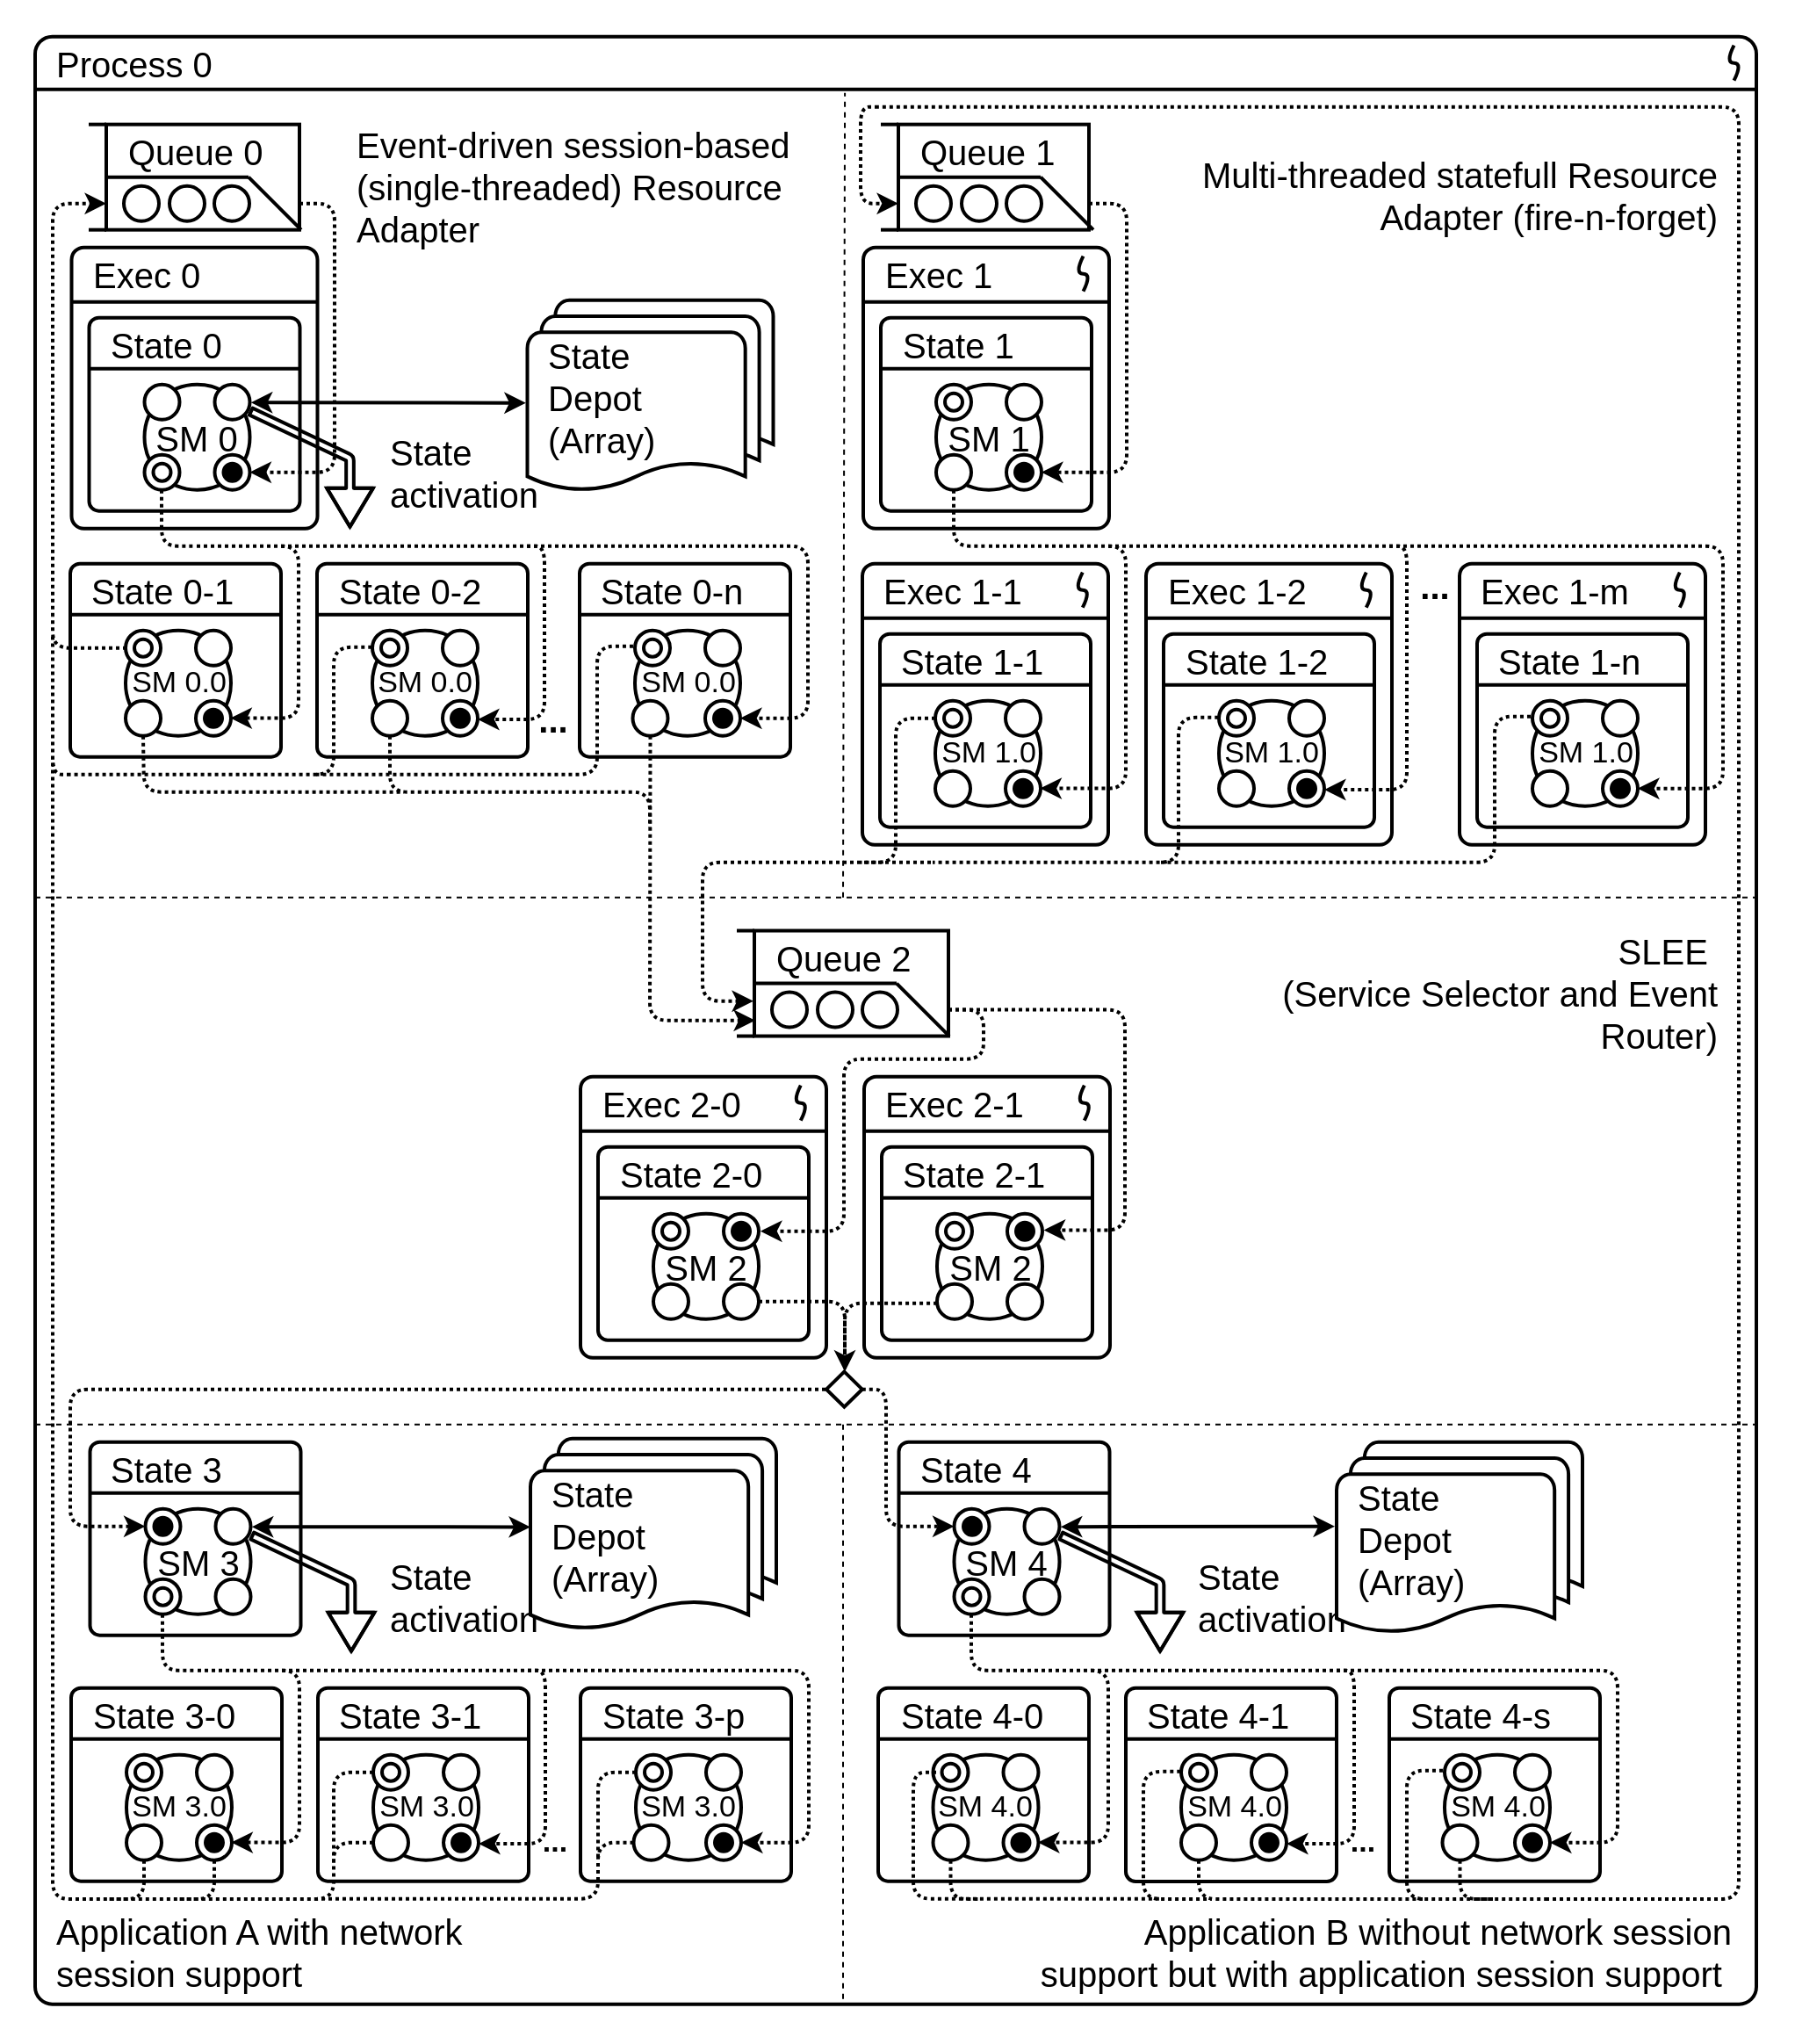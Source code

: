 <mxfile version="14.5.1" type="device"><diagram id="YD-ACBdNSJXapBAYPesM" name="Page-1"><mxGraphModel dx="1422" dy="823" grid="1" gridSize="10" guides="1" tooltips="1" connect="1" arrows="1" fold="1" page="1" pageScale="1" pageWidth="827" pageHeight="1169" math="0" shadow="0"><root><mxCell id="0"/><mxCell id="1" parent="0"/><mxCell id="Rgm78e_D5n-dg3gI3OnU-114" value="" style="strokeWidth=2;rounded=1;arcSize=1;whiteSpace=wrap;html=1;align=center;fontSize=20;fontFamily=Helvetica;fontStyle=0;fillColor=none;" parent="1" vertex="1"><mxGeometry x="160" y="19.83" width="980" height="1120" as="geometry"/></mxCell><mxCell id="Rgm78e_D5n-dg3gI3OnU-124" value="" style="line;strokeWidth=2;fillColor=none;align=left;verticalAlign=middle;spacingTop=-1;spacingLeft=3;spacingRight=3;rotatable=0;labelPosition=right;points=[];portConstraint=eastwest;fontSize=20;fontFamily=Helvetica;fontStyle=0" parent="1" vertex="1"><mxGeometry x="160" y="39.83" width="980" height="20" as="geometry"/></mxCell><mxCell id="Rgm78e_D5n-dg3gI3OnU-125" value="&lt;div style=&quot;text-align: left; font-size: 20px;&quot;&gt;&lt;font style=&quot;font-size: 20px;&quot;&gt;&lt;span style=&quot;font-size: 20px;&quot;&gt;Process 0&lt;/span&gt;&lt;/font&gt;&lt;/div&gt;" style="text;html=1;strokeColor=none;fillColor=none;align=left;verticalAlign=middle;whiteSpace=wrap;rounded=0;fontFamily=Helvetica;fontSize=20;fontStyle=0" parent="1" vertex="1"><mxGeometry x="170" y="19.83" width="970" height="30" as="geometry"/></mxCell><mxCell id="Rgm78e_D5n-dg3gI3OnU-127" value="" style="curved=1;endArrow=none;html=1;strokeWidth=2;endFill=0;fontFamily=Helvetica;fontSize=20;fontStyle=0" parent="1" edge="1"><mxGeometry width="50" height="50" relative="1" as="geometry"><mxPoint x="1127.25" y="44.83" as="sourcePoint"/><mxPoint x="1127.25" y="24.83" as="targetPoint"/><Array as="points"><mxPoint x="1132.25" y="34.83"/><mxPoint x="1122.25" y="34.83"/></Array></mxGeometry></mxCell><mxCell id="4Kx5qoFl-p6U2uSaZpq5-30" value="" style="endArrow=none;html=1;strokeWidth=2;entryX=0;entryY=0;entryDx=0;entryDy=0;fontFamily=Helvetica;fontSize=20;fontStyle=0" parent="1" target="4Kx5qoFl-p6U2uSaZpq5-39" edge="1"><mxGeometry width="50" height="50" relative="1" as="geometry"><mxPoint x="190.5" y="69.83" as="sourcePoint"/><mxPoint x="310.5" y="69.83" as="targetPoint"/></mxGeometry></mxCell><mxCell id="4Kx5qoFl-p6U2uSaZpq5-31" value="" style="endArrow=none;html=1;strokeWidth=2;entryX=0;entryY=1;entryDx=0;entryDy=0;fontFamily=Helvetica;fontSize=20;fontStyle=0" parent="1" target="4Kx5qoFl-p6U2uSaZpq5-39" edge="1"><mxGeometry width="50" height="50" relative="1" as="geometry"><mxPoint x="190.5" y="129.83" as="sourcePoint"/><mxPoint x="310.5" y="129.83" as="targetPoint"/></mxGeometry></mxCell><mxCell id="4Kx5qoFl-p6U2uSaZpq5-32" value="" style="endArrow=none;html=1;strokeWidth=2;fontFamily=Helvetica;fontSize=20;fontStyle=0" parent="1" edge="1"><mxGeometry width="50" height="50" relative="1" as="geometry"><mxPoint x="200.5" y="99.83" as="sourcePoint"/><mxPoint x="281.5" y="99.83" as="targetPoint"/></mxGeometry></mxCell><mxCell id="4Kx5qoFl-p6U2uSaZpq5-33" value="" style="endArrow=none;html=1;strokeWidth=2;fontFamily=Helvetica;fontSize=20;fontStyle=0" parent="1" edge="1"><mxGeometry width="50" height="50" relative="1" as="geometry"><mxPoint x="311.5" y="129.83" as="sourcePoint"/><mxPoint x="281.5" y="99.83" as="targetPoint"/></mxGeometry></mxCell><mxCell id="4Kx5qoFl-p6U2uSaZpq5-35" value="&lt;div style=&quot;text-align: left; font-size: 20px;&quot;&gt;&lt;font style=&quot;font-size: 20px;&quot;&gt;&lt;span style=&quot;font-size: 20px;&quot;&gt;Queue 0&lt;/span&gt;&lt;/font&gt;&lt;/div&gt;" style="text;html=1;strokeColor=none;fillColor=none;align=left;verticalAlign=middle;whiteSpace=wrap;rounded=0;fontFamily=Helvetica;fontSize=20;fontStyle=0" parent="1" vertex="1"><mxGeometry x="210.5" y="69.83" width="96" height="30" as="geometry"/></mxCell><mxCell id="4Kx5qoFl-p6U2uSaZpq5-36" value="" style="ellipse;whiteSpace=wrap;html=1;aspect=fixed;strokeWidth=2;fontFamily=Helvetica;fontSize=20;fontStyle=0" parent="1" vertex="1"><mxGeometry x="210.5" y="104.83" width="20" height="20" as="geometry"/></mxCell><mxCell id="4Kx5qoFl-p6U2uSaZpq5-37" value="" style="ellipse;whiteSpace=wrap;html=1;aspect=fixed;strokeWidth=2;fontFamily=Helvetica;fontSize=20;fontStyle=0" parent="1" vertex="1"><mxGeometry x="236.5" y="104.83" width="20" height="20" as="geometry"/></mxCell><mxCell id="4Kx5qoFl-p6U2uSaZpq5-38" value="" style="ellipse;whiteSpace=wrap;html=1;aspect=fixed;strokeWidth=2;fontFamily=Helvetica;fontSize=20;fontStyle=0" parent="1" vertex="1"><mxGeometry x="262" y="104.83" width="20" height="20" as="geometry"/></mxCell><mxCell id="4Kx5qoFl-p6U2uSaZpq5-39" value="" style="rounded=0;whiteSpace=wrap;html=1;strokeWidth=2;fillColor=none;fontFamily=Helvetica;fontSize=20;fontStyle=0" parent="1" vertex="1"><mxGeometry x="200.5" y="69.83" width="110" height="60" as="geometry"/></mxCell><mxCell id="4Kx5qoFl-p6U2uSaZpq5-40" value="" style="endArrow=none;dashed=1;html=1;fontFamily=Helvetica;fontSize=20;strokeColor=none;" parent="1" edge="1"><mxGeometry width="50" height="50" relative="1" as="geometry"><mxPoint x="221" y="129.83" as="sourcePoint"/><mxPoint x="261" y="129.83" as="targetPoint"/></mxGeometry></mxCell><mxCell id="4Kx5qoFl-p6U2uSaZpq5-69" value="" style="endArrow=none;dashed=1;html=1;fontFamily=Helvetica;fontSize=23;strokeColor=none;" parent="1" edge="1"><mxGeometry width="50" height="50" relative="1" as="geometry"><mxPoint x="360" y="-0.17" as="sourcePoint"/><mxPoint x="400" y="-0.17" as="targetPoint"/></mxGeometry></mxCell><mxCell id="qclPbT-qFrLEYOKzWXqt-7" value="" style="endArrow=none;dashed=1;html=1;fontFamily=Helvetica;fontSize=20;strokeColor=none;" parent="1" edge="1"><mxGeometry width="50" height="50" relative="1" as="geometry"><mxPoint x="651" y="227.83" as="sourcePoint"/><mxPoint x="651" y="267.83" as="targetPoint"/></mxGeometry></mxCell><mxCell id="4Kx5qoFl-p6U2uSaZpq5-152" value="" style="strokeWidth=2;rounded=1;arcSize=5;whiteSpace=wrap;html=1;align=center;fontSize=20;fontFamily=Helvetica;fontStyle=0" parent="1" vertex="1"><mxGeometry x="180.75" y="139.83" width="140" height="160" as="geometry"/></mxCell><mxCell id="4Kx5qoFl-p6U2uSaZpq5-153" value="" style="line;strokeWidth=2;fillColor=none;align=left;verticalAlign=middle;spacingTop=-1;spacingLeft=3;spacingRight=3;rotatable=0;labelPosition=right;points=[];portConstraint=eastwest;fontSize=20;fontFamily=Helvetica;fontStyle=0" parent="1" vertex="1"><mxGeometry x="181.25" y="161.83" width="139.5" height="18" as="geometry"/></mxCell><mxCell id="4Kx5qoFl-p6U2uSaZpq5-154" value="&lt;div style=&quot;text-align: left; font-size: 20px;&quot;&gt;&lt;font style=&quot;font-size: 20px;&quot;&gt;&lt;span style=&quot;font-size: 20px;&quot;&gt;Exec 0&lt;/span&gt;&lt;/font&gt;&lt;/div&gt;" style="text;html=1;strokeColor=none;fillColor=none;align=left;verticalAlign=middle;whiteSpace=wrap;rounded=0;fontFamily=Helvetica;fontSize=20;fontStyle=0" parent="1" vertex="1"><mxGeometry x="190.75" y="139.83" width="120" height="30" as="geometry"/></mxCell><mxCell id="4Kx5qoFl-p6U2uSaZpq5-155" value="" style="strokeWidth=2;rounded=1;arcSize=5;whiteSpace=wrap;html=1;align=center;fontSize=20;fontFamily=Helvetica;fontStyle=0" parent="1" vertex="1"><mxGeometry x="190.75" y="179.83" width="120" height="110" as="geometry"/></mxCell><mxCell id="4Kx5qoFl-p6U2uSaZpq5-156" value="" style="line;strokeWidth=2;fillColor=none;align=left;verticalAlign=middle;spacingTop=-1;spacingLeft=3;spacingRight=3;rotatable=0;labelPosition=right;points=[];portConstraint=eastwest;fontSize=20;fontFamily=Helvetica;fontStyle=0" parent="1" vertex="1"><mxGeometry x="190.75" y="199.83" width="120" height="18" as="geometry"/></mxCell><mxCell id="4Kx5qoFl-p6U2uSaZpq5-157" value="&lt;div style=&quot;text-align: left; font-size: 20px;&quot;&gt;&lt;font style=&quot;font-size: 20px;&quot;&gt;&lt;span style=&quot;font-size: 20px;&quot;&gt;State 0&lt;/span&gt;&lt;/font&gt;&lt;/div&gt;" style="text;html=1;strokeColor=none;fillColor=none;align=left;verticalAlign=middle;whiteSpace=wrap;rounded=0;fontFamily=Helvetica;fontSize=20;fontStyle=0" parent="1" vertex="1"><mxGeometry x="200.75" y="179.83" width="100" height="30" as="geometry"/></mxCell><mxCell id="4Kx5qoFl-p6U2uSaZpq5-158" value="" style="ellipse;whiteSpace=wrap;html=1;aspect=fixed;strokeWidth=2;fontFamily=Helvetica;fontSize=20;fontStyle=0" parent="1" vertex="1"><mxGeometry x="222.25" y="217.83" width="60" height="60" as="geometry"/></mxCell><mxCell id="4Kx5qoFl-p6U2uSaZpq5-159" value="" style="ellipse;whiteSpace=wrap;html=1;aspect=fixed;strokeWidth=2;fontFamily=Helvetica;fontSize=20;fontStyle=0" parent="1" vertex="1"><mxGeometry x="262.25" y="217.83" width="20" height="20" as="geometry"/></mxCell><mxCell id="4Kx5qoFl-p6U2uSaZpq5-160" value="&lt;div style=&quot;text-align: left; font-size: 20px;&quot;&gt;&lt;font style=&quot;font-size: 20px;&quot;&gt;&lt;span style=&quot;font-size: 20px;&quot;&gt;SM 0&lt;/span&gt;&lt;/font&gt;&lt;/div&gt;" style="text;html=1;strokeColor=none;fillColor=none;align=center;verticalAlign=middle;whiteSpace=wrap;rounded=0;fontFamily=Helvetica;fontSize=20;fontStyle=0" parent="1" vertex="1"><mxGeometry x="222.25" y="217.83" width="60" height="60" as="geometry"/></mxCell><mxCell id="4Kx5qoFl-p6U2uSaZpq5-161" value="" style="ellipse;whiteSpace=wrap;html=1;aspect=fixed;strokeWidth=2;fontFamily=Helvetica;fontSize=20;fontStyle=0" parent="1" vertex="1"><mxGeometry x="222.25" y="257.83" width="20" height="20" as="geometry"/></mxCell><mxCell id="4Kx5qoFl-p6U2uSaZpq5-162" value="" style="ellipse;whiteSpace=wrap;html=1;aspect=fixed;strokeWidth=2;fontFamily=Helvetica;fontSize=20;fontStyle=0" parent="1" vertex="1"><mxGeometry x="262.25" y="257.83" width="20" height="20" as="geometry"/></mxCell><mxCell id="4Kx5qoFl-p6U2uSaZpq5-163" value="" style="ellipse;whiteSpace=wrap;html=1;aspect=fixed;strokeWidth=2;fontFamily=Helvetica;fontSize=20;fontStyle=0" parent="1" vertex="1"><mxGeometry x="222.25" y="217.83" width="20" height="20" as="geometry"/></mxCell><mxCell id="4Kx5qoFl-p6U2uSaZpq5-164" value="" style="ellipse;whiteSpace=wrap;html=1;aspect=fixed;strokeWidth=2;fontFamily=Helvetica;fontSize=20;fontStyle=0" parent="1" vertex="1"><mxGeometry x="227.25" y="262.83" width="10" height="10" as="geometry"/></mxCell><mxCell id="4Kx5qoFl-p6U2uSaZpq5-165" value="" style="ellipse;whiteSpace=wrap;html=1;aspect=fixed;strokeWidth=2;fontFamily=Helvetica;fontSize=20;fontStyle=0;fillColor=#000000;" parent="1" vertex="1"><mxGeometry x="267.25" y="262.83" width="10" height="10" as="geometry"/></mxCell><mxCell id="4Kx5qoFl-p6U2uSaZpq5-166" value="" style="endArrow=none;dashed=1;html=1;fontFamily=Helvetica;fontSize=20;strokeColor=none;" parent="1" edge="1"><mxGeometry width="50" height="50" relative="1" as="geometry"><mxPoint x="731" y="69.83" as="sourcePoint"/><mxPoint x="771" y="69.83" as="targetPoint"/><Array as="points"><mxPoint x="770.75" y="69.83"/></Array></mxGeometry></mxCell><mxCell id="4Kx5qoFl-p6U2uSaZpq5-167" value="" style="strokeWidth=2;rounded=1;arcSize=5;whiteSpace=wrap;html=1;align=center;fontSize=20;fontFamily=Helvetica;fontStyle=0" parent="1" vertex="1"><mxGeometry x="470" y="319.83" width="120" height="110" as="geometry"/></mxCell><mxCell id="4Kx5qoFl-p6U2uSaZpq5-168" value="" style="line;strokeWidth=2;fillColor=none;align=left;verticalAlign=middle;spacingTop=-1;spacingLeft=3;spacingRight=3;rotatable=0;labelPosition=right;points=[];portConstraint=eastwest;fontSize=20;fontFamily=Helvetica;fontStyle=0" parent="1" vertex="1"><mxGeometry x="470" y="339.83" width="120" height="18" as="geometry"/></mxCell><mxCell id="4Kx5qoFl-p6U2uSaZpq5-169" value="&lt;div style=&quot;text-align: left; font-size: 20px;&quot;&gt;&lt;font style=&quot;font-size: 20px;&quot;&gt;&lt;span style=&quot;font-size: 20px;&quot;&gt;State 0-n&lt;/span&gt;&lt;/font&gt;&lt;/div&gt;" style="text;html=1;strokeColor=none;fillColor=none;align=left;verticalAlign=middle;whiteSpace=wrap;rounded=0;fontFamily=Helvetica;fontSize=20;fontStyle=0" parent="1" vertex="1"><mxGeometry x="480" y="319.83" width="100" height="30" as="geometry"/></mxCell><mxCell id="4Kx5qoFl-p6U2uSaZpq5-170" value="" style="ellipse;whiteSpace=wrap;html=1;aspect=fixed;strokeWidth=2;fontFamily=Helvetica;fontSize=20;fontStyle=0" parent="1" vertex="1"><mxGeometry x="501.5" y="357.83" width="60" height="60" as="geometry"/></mxCell><mxCell id="4Kx5qoFl-p6U2uSaZpq5-171" value="" style="ellipse;whiteSpace=wrap;html=1;aspect=fixed;strokeWidth=2;fontFamily=Helvetica;fontSize=20;fontStyle=0" parent="1" vertex="1"><mxGeometry x="541.5" y="357.83" width="20" height="20" as="geometry"/></mxCell><mxCell id="4Kx5qoFl-p6U2uSaZpq5-172" value="&lt;div style=&quot;text-align: left; font-size: 17px;&quot;&gt;&lt;font style=&quot;font-size: 17px;&quot;&gt;&lt;span style=&quot;font-size: 17px;&quot;&gt;SM 0.0&lt;/span&gt;&lt;/font&gt;&lt;/div&gt;" style="text;html=1;strokeColor=none;fillColor=none;align=center;verticalAlign=middle;whiteSpace=wrap;rounded=0;fontFamily=Helvetica;fontSize=17;fontStyle=0" parent="1" vertex="1"><mxGeometry x="501.5" y="357.83" width="60" height="60" as="geometry"/></mxCell><mxCell id="4Kx5qoFl-p6U2uSaZpq5-173" value="" style="ellipse;whiteSpace=wrap;html=1;aspect=fixed;strokeWidth=2;fontFamily=Helvetica;fontSize=20;fontStyle=0" parent="1" vertex="1"><mxGeometry x="500.25" y="397.83" width="20" height="20" as="geometry"/></mxCell><mxCell id="4Kx5qoFl-p6U2uSaZpq5-174" value="" style="ellipse;whiteSpace=wrap;html=1;aspect=fixed;strokeWidth=2;fontFamily=Helvetica;fontSize=20;fontStyle=0" parent="1" vertex="1"><mxGeometry x="541.5" y="397.83" width="20" height="20" as="geometry"/></mxCell><mxCell id="4Kx5qoFl-p6U2uSaZpq5-175" value="" style="ellipse;whiteSpace=wrap;html=1;aspect=fixed;strokeWidth=2;fontFamily=Helvetica;fontSize=20;fontStyle=0" parent="1" vertex="1"><mxGeometry x="501.5" y="357.83" width="20" height="20" as="geometry"/></mxCell><mxCell id="4Kx5qoFl-p6U2uSaZpq5-176" value="" style="ellipse;whiteSpace=wrap;html=1;aspect=fixed;strokeWidth=2;fontFamily=Helvetica;fontSize=20;fontStyle=0" parent="1" vertex="1"><mxGeometry x="506.5" y="362.83" width="10" height="10" as="geometry"/></mxCell><mxCell id="4Kx5qoFl-p6U2uSaZpq5-177" value="" style="ellipse;whiteSpace=wrap;html=1;aspect=fixed;strokeWidth=2;fontFamily=Helvetica;fontSize=20;fontStyle=0;fillColor=#000000;" parent="1" vertex="1"><mxGeometry x="546.5" y="402.83" width="10" height="10" as="geometry"/></mxCell><mxCell id="4Kx5qoFl-p6U2uSaZpq5-178" value="" style="edgeStyle=elbowEdgeStyle;elbow=horizontal;endArrow=none;html=1;strokeWidth=2;fontFamily=Helvetica;fontSize=20;fontStyle=0;dashed=1;dashPattern=1 1;endFill=0;exitX=-0.017;exitY=0.15;exitDx=0;exitDy=0;exitPerimeter=0;" parent="1" source="4Kx5qoFl-p6U2uSaZpq5-172" edge="1"><mxGeometry width="50" height="50" relative="1" as="geometry"><mxPoint x="580" y="519.83" as="sourcePoint"/><mxPoint x="320" y="439.83" as="targetPoint"/><Array as="points"><mxPoint x="480" y="419.83"/><mxPoint x="745" y="554.83"/></Array></mxGeometry></mxCell><mxCell id="4Kx5qoFl-p6U2uSaZpq5-179" value="" style="edgeStyle=elbowEdgeStyle;elbow=horizontal;endArrow=classic;html=1;strokeWidth=2;fontFamily=Helvetica;fontSize=20;fontStyle=0;entryX=1;entryY=0.5;entryDx=0;entryDy=0;dashed=1;dashPattern=1 1;" parent="1" target="4Kx5qoFl-p6U2uSaZpq5-174" edge="1"><mxGeometry width="50" height="50" relative="1" as="geometry"><mxPoint x="300" y="309.83" as="sourcePoint"/><mxPoint x="671.5" y="572.83" as="targetPoint"/><Array as="points"><mxPoint x="600" y="359.83"/></Array></mxGeometry></mxCell><mxCell id="4Kx5qoFl-p6U2uSaZpq5-180" value="" style="strokeWidth=2;rounded=1;arcSize=5;whiteSpace=wrap;html=1;align=center;fontSize=20;fontFamily=Helvetica;fontStyle=0" parent="1" vertex="1"><mxGeometry x="320.5" y="319.83" width="120" height="110" as="geometry"/></mxCell><mxCell id="4Kx5qoFl-p6U2uSaZpq5-181" value="" style="line;strokeWidth=2;fillColor=none;align=left;verticalAlign=middle;spacingTop=-1;spacingLeft=3;spacingRight=3;rotatable=0;labelPosition=right;points=[];portConstraint=eastwest;fontSize=20;fontFamily=Helvetica;fontStyle=0" parent="1" vertex="1"><mxGeometry x="320.5" y="339.83" width="120" height="18" as="geometry"/></mxCell><mxCell id="4Kx5qoFl-p6U2uSaZpq5-182" value="&lt;div style=&quot;text-align: left; font-size: 20px;&quot;&gt;&lt;font style=&quot;font-size: 20px;&quot;&gt;&lt;span style=&quot;font-size: 20px;&quot;&gt;State 0-2&lt;/span&gt;&lt;/font&gt;&lt;/div&gt;" style="text;html=1;strokeColor=none;fillColor=none;align=left;verticalAlign=middle;whiteSpace=wrap;rounded=0;fontFamily=Helvetica;fontSize=20;fontStyle=0" parent="1" vertex="1"><mxGeometry x="330.5" y="319.83" width="100" height="30" as="geometry"/></mxCell><mxCell id="4Kx5qoFl-p6U2uSaZpq5-183" value="" style="ellipse;whiteSpace=wrap;html=1;aspect=fixed;strokeWidth=2;fontFamily=Helvetica;fontSize=20;fontStyle=0" parent="1" vertex="1"><mxGeometry x="352" y="357.83" width="60" height="60" as="geometry"/></mxCell><mxCell id="4Kx5qoFl-p6U2uSaZpq5-184" value="" style="ellipse;whiteSpace=wrap;html=1;aspect=fixed;strokeWidth=2;fontFamily=Helvetica;fontSize=20;fontStyle=0" parent="1" vertex="1"><mxGeometry x="392" y="357.83" width="20" height="20" as="geometry"/></mxCell><mxCell id="4Kx5qoFl-p6U2uSaZpq5-185" value="&lt;div style=&quot;text-align: left; font-size: 17px;&quot;&gt;&lt;font style=&quot;font-size: 17px;&quot;&gt;&lt;span style=&quot;font-size: 17px;&quot;&gt;SM 0.0&lt;/span&gt;&lt;/font&gt;&lt;/div&gt;" style="text;html=1;strokeColor=none;fillColor=none;align=center;verticalAlign=middle;whiteSpace=wrap;rounded=0;fontFamily=Helvetica;fontSize=17;fontStyle=0" parent="1" vertex="1"><mxGeometry x="352" y="357.83" width="60" height="60" as="geometry"/></mxCell><mxCell id="4Kx5qoFl-p6U2uSaZpq5-186" value="" style="ellipse;whiteSpace=wrap;html=1;aspect=fixed;strokeWidth=2;fontFamily=Helvetica;fontSize=20;fontStyle=0" parent="1" vertex="1"><mxGeometry x="352" y="397.83" width="20" height="20" as="geometry"/></mxCell><mxCell id="4Kx5qoFl-p6U2uSaZpq5-187" value="" style="ellipse;whiteSpace=wrap;html=1;aspect=fixed;strokeWidth=2;fontFamily=Helvetica;fontSize=20;fontStyle=0" parent="1" vertex="1"><mxGeometry x="392" y="397.83" width="20" height="20" as="geometry"/></mxCell><mxCell id="4Kx5qoFl-p6U2uSaZpq5-188" value="" style="ellipse;whiteSpace=wrap;html=1;aspect=fixed;strokeWidth=2;fontFamily=Helvetica;fontSize=20;fontStyle=0" parent="1" vertex="1"><mxGeometry x="352" y="357.83" width="20" height="20" as="geometry"/></mxCell><mxCell id="4Kx5qoFl-p6U2uSaZpq5-189" value="" style="ellipse;whiteSpace=wrap;html=1;aspect=fixed;strokeWidth=2;fontFamily=Helvetica;fontSize=20;fontStyle=0" parent="1" vertex="1"><mxGeometry x="357" y="362.83" width="10" height="10" as="geometry"/></mxCell><mxCell id="4Kx5qoFl-p6U2uSaZpq5-190" value="" style="ellipse;whiteSpace=wrap;html=1;aspect=fixed;strokeWidth=2;fontFamily=Helvetica;fontSize=20;fontStyle=0;fillColor=#000000;" parent="1" vertex="1"><mxGeometry x="397" y="402.83" width="10" height="10" as="geometry"/></mxCell><mxCell id="4Kx5qoFl-p6U2uSaZpq5-191" value="" style="strokeWidth=2;rounded=1;arcSize=5;whiteSpace=wrap;html=1;align=center;fontSize=20;fontFamily=Helvetica;fontStyle=0" parent="1" vertex="1"><mxGeometry x="180" y="319.83" width="120" height="110" as="geometry"/></mxCell><mxCell id="4Kx5qoFl-p6U2uSaZpq5-192" value="" style="line;strokeWidth=2;fillColor=none;align=left;verticalAlign=middle;spacingTop=-1;spacingLeft=3;spacingRight=3;rotatable=0;labelPosition=right;points=[];portConstraint=eastwest;fontSize=20;fontFamily=Helvetica;fontStyle=0" parent="1" vertex="1"><mxGeometry x="180" y="339.83" width="120" height="18" as="geometry"/></mxCell><mxCell id="4Kx5qoFl-p6U2uSaZpq5-193" value="&lt;div style=&quot;text-align: left; font-size: 20px;&quot;&gt;&lt;font style=&quot;font-size: 20px;&quot;&gt;&lt;span style=&quot;font-size: 20px;&quot;&gt;State 0-1&lt;/span&gt;&lt;/font&gt;&lt;/div&gt;" style="text;html=1;strokeColor=none;fillColor=none;align=left;verticalAlign=middle;whiteSpace=wrap;rounded=0;fontFamily=Helvetica;fontSize=20;fontStyle=0" parent="1" vertex="1"><mxGeometry x="190" y="319.83" width="100" height="30" as="geometry"/></mxCell><mxCell id="4Kx5qoFl-p6U2uSaZpq5-194" value="" style="ellipse;whiteSpace=wrap;html=1;aspect=fixed;strokeWidth=2;fontFamily=Helvetica;fontSize=20;fontStyle=0" parent="1" vertex="1"><mxGeometry x="211.5" y="357.83" width="60" height="60" as="geometry"/></mxCell><mxCell id="4Kx5qoFl-p6U2uSaZpq5-195" value="" style="ellipse;whiteSpace=wrap;html=1;aspect=fixed;strokeWidth=2;fontFamily=Helvetica;fontSize=20;fontStyle=0" parent="1" vertex="1"><mxGeometry x="251.5" y="357.83" width="20" height="20" as="geometry"/></mxCell><mxCell id="4Kx5qoFl-p6U2uSaZpq5-196" value="&lt;div style=&quot;text-align: left; font-size: 17px;&quot;&gt;&lt;font style=&quot;font-size: 17px;&quot;&gt;&lt;span style=&quot;font-size: 17px;&quot;&gt;SM 0.0&lt;/span&gt;&lt;/font&gt;&lt;/div&gt;" style="text;html=1;strokeColor=none;fillColor=none;align=center;verticalAlign=middle;whiteSpace=wrap;rounded=0;fontFamily=Helvetica;fontSize=17;fontStyle=0" parent="1" vertex="1"><mxGeometry x="211.5" y="357.83" width="60" height="60" as="geometry"/></mxCell><mxCell id="4Kx5qoFl-p6U2uSaZpq5-197" value="" style="ellipse;whiteSpace=wrap;html=1;aspect=fixed;strokeWidth=2;fontFamily=Helvetica;fontSize=20;fontStyle=0" parent="1" vertex="1"><mxGeometry x="211.5" y="397.83" width="20" height="20" as="geometry"/></mxCell><mxCell id="4Kx5qoFl-p6U2uSaZpq5-198" value="" style="ellipse;whiteSpace=wrap;html=1;aspect=fixed;strokeWidth=2;fontFamily=Helvetica;fontSize=20;fontStyle=0" parent="1" vertex="1"><mxGeometry x="251.5" y="397.83" width="20" height="20" as="geometry"/></mxCell><mxCell id="4Kx5qoFl-p6U2uSaZpq5-199" value="" style="ellipse;whiteSpace=wrap;html=1;aspect=fixed;strokeWidth=2;fontFamily=Helvetica;fontSize=20;fontStyle=0" parent="1" vertex="1"><mxGeometry x="211.5" y="357.83" width="20" height="20" as="geometry"/></mxCell><mxCell id="4Kx5qoFl-p6U2uSaZpq5-200" value="" style="ellipse;whiteSpace=wrap;html=1;aspect=fixed;strokeWidth=2;fontFamily=Helvetica;fontSize=20;fontStyle=0" parent="1" vertex="1"><mxGeometry x="216.5" y="362.83" width="10" height="10" as="geometry"/></mxCell><mxCell id="4Kx5qoFl-p6U2uSaZpq5-201" value="" style="ellipse;whiteSpace=wrap;html=1;aspect=fixed;strokeWidth=2;fontFamily=Helvetica;fontSize=20;fontStyle=0;fillColor=#000000;" parent="1" vertex="1"><mxGeometry x="256.5" y="402.83" width="10" height="10" as="geometry"/></mxCell><mxCell id="4Kx5qoFl-p6U2uSaZpq5-202" value="" style="edgeStyle=elbowEdgeStyle;elbow=horizontal;endArrow=classic;html=1;strokeWidth=2;fontFamily=Helvetica;fontSize=20;fontStyle=0;entryX=1;entryY=0.844;entryDx=0;entryDy=0;dashed=1;dashPattern=1 1;entryPerimeter=0;" parent="1" target="4Kx5qoFl-p6U2uSaZpq5-185" edge="1"><mxGeometry width="50" height="50" relative="1" as="geometry"><mxPoint x="440" y="309.83" as="sourcePoint"/><mxPoint x="611.5" y="457.83" as="targetPoint"/><Array as="points"><mxPoint x="450" y="359.83"/></Array></mxGeometry></mxCell><mxCell id="4Kx5qoFl-p6U2uSaZpq5-203" value="" style="edgeStyle=elbowEdgeStyle;elbow=horizontal;endArrow=classic;html=1;strokeWidth=2;fontFamily=Helvetica;fontSize=20;fontStyle=0;entryX=0.995;entryY=0.833;entryDx=0;entryDy=0;dashed=1;dashPattern=1 1;entryPerimeter=0;" parent="1" target="4Kx5qoFl-p6U2uSaZpq5-196" edge="1"><mxGeometry width="50" height="50" relative="1" as="geometry"><mxPoint x="252" y="309.83" as="sourcePoint"/><mxPoint x="281.5" y="437.83" as="targetPoint"/><Array as="points"><mxPoint x="310" y="359.83"/></Array></mxGeometry></mxCell><mxCell id="4Kx5qoFl-p6U2uSaZpq5-204" value="" style="edgeStyle=elbowEdgeStyle;elbow=horizontal;endArrow=none;html=1;strokeWidth=2;fontFamily=Helvetica;fontSize=20;fontStyle=0;dashed=1;dashPattern=1 1;endFill=0;exitX=-0.006;exitY=0.16;exitDx=0;exitDy=0;exitPerimeter=0;" parent="1" source="4Kx5qoFl-p6U2uSaZpq5-185" edge="1"><mxGeometry width="50" height="50" relative="1" as="geometry"><mxPoint x="360" y="406.33" as="sourcePoint"/><mxPoint x="180" y="439.83" as="targetPoint"/><Array as="points"><mxPoint x="330" y="410"/><mxPoint x="340" y="459.83"/><mxPoint x="340" y="419.83"/><mxPoint x="309.52" y="539.33"/><mxPoint x="564.52" y="554.33"/></Array></mxGeometry></mxCell><mxCell id="4Kx5qoFl-p6U2uSaZpq5-205" value="..." style="text;html=1;strokeColor=none;fillColor=none;align=center;verticalAlign=middle;whiteSpace=wrap;rounded=0;fontSize=20;fontStyle=1" parent="1" vertex="1"><mxGeometry x="440" y="402.83" width="30" height="10" as="geometry"/></mxCell><mxCell id="4Kx5qoFl-p6U2uSaZpq5-206" value="" style="edgeStyle=elbowEdgeStyle;elbow=horizontal;endArrow=none;html=1;strokeWidth=2;fontFamily=Helvetica;fontSize=20;fontStyle=0;dashed=1;dashPattern=1 1;endFill=0;" parent="1" edge="1"><mxGeometry width="50" height="50" relative="1" as="geometry"><mxPoint x="212" y="367.83" as="sourcePoint"/><mxPoint x="170" y="349.83" as="targetPoint"/><Array as="points"><mxPoint x="170" y="357.83"/><mxPoint x="309.52" y="509.33"/><mxPoint x="564.52" y="524.33"/></Array></mxGeometry></mxCell><mxCell id="4Kx5qoFl-p6U2uSaZpq5-207" value="" style="edgeStyle=elbowEdgeStyle;elbow=horizontal;endArrow=none;html=1;strokeWidth=2;fontFamily=Helvetica;fontSize=20;fontStyle=0;dashed=1;dashPattern=1 1;endFill=0;exitX=0.5;exitY=1;exitDx=0;exitDy=0;" parent="1" edge="1"><mxGeometry width="50" height="50" relative="1" as="geometry"><mxPoint x="232" y="277.83" as="sourcePoint"/><mxPoint x="250" y="309.83" as="targetPoint"/><Array as="points"><mxPoint x="232" y="299.83"/></Array></mxGeometry></mxCell><mxCell id="4Kx5qoFl-p6U2uSaZpq5-293" value="" style="strokeWidth=2;rounded=1;arcSize=5;whiteSpace=wrap;html=1;align=center;fontSize=20;fontFamily=Helvetica;fontStyle=0" parent="1" vertex="1"><mxGeometry x="631.5" y="139.83" width="140" height="160" as="geometry"/></mxCell><mxCell id="4Kx5qoFl-p6U2uSaZpq5-294" value="" style="line;strokeWidth=2;fillColor=none;align=left;verticalAlign=middle;spacingTop=-1;spacingLeft=3;spacingRight=3;rotatable=0;labelPosition=right;points=[];portConstraint=eastwest;fontSize=20;fontFamily=Helvetica;fontStyle=0" parent="1" vertex="1"><mxGeometry x="632" y="161.83" width="139.5" height="18" as="geometry"/></mxCell><mxCell id="4Kx5qoFl-p6U2uSaZpq5-295" value="&lt;div style=&quot;text-align: left; font-size: 20px;&quot;&gt;&lt;font style=&quot;font-size: 20px;&quot;&gt;&lt;span style=&quot;font-size: 20px;&quot;&gt;Exec 1&lt;/span&gt;&lt;/font&gt;&lt;/div&gt;" style="text;html=1;strokeColor=none;fillColor=none;align=left;verticalAlign=middle;whiteSpace=wrap;rounded=0;fontFamily=Helvetica;fontSize=20;fontStyle=0" parent="1" vertex="1"><mxGeometry x="641.5" y="139.83" width="120" height="30" as="geometry"/></mxCell><mxCell id="4Kx5qoFl-p6U2uSaZpq5-302" value="" style="strokeWidth=2;rounded=1;arcSize=5;whiteSpace=wrap;html=1;align=center;fontSize=20;fontFamily=Helvetica;fontStyle=0" parent="1" vertex="1"><mxGeometry x="641.5" y="179.83" width="120" height="110" as="geometry"/></mxCell><mxCell id="4Kx5qoFl-p6U2uSaZpq5-303" value="" style="line;strokeWidth=2;fillColor=none;align=left;verticalAlign=middle;spacingTop=-1;spacingLeft=3;spacingRight=3;rotatable=0;labelPosition=right;points=[];portConstraint=eastwest;fontSize=20;fontFamily=Helvetica;fontStyle=0" parent="1" vertex="1"><mxGeometry x="641.5" y="199.83" width="120" height="18" as="geometry"/></mxCell><mxCell id="4Kx5qoFl-p6U2uSaZpq5-304" value="&lt;div style=&quot;text-align: left; font-size: 20px;&quot;&gt;&lt;font style=&quot;font-size: 20px;&quot;&gt;&lt;span style=&quot;font-size: 20px;&quot;&gt;State 1&lt;/span&gt;&lt;/font&gt;&lt;/div&gt;" style="text;html=1;strokeColor=none;fillColor=none;align=left;verticalAlign=middle;whiteSpace=wrap;rounded=0;fontFamily=Helvetica;fontSize=20;fontStyle=0" parent="1" vertex="1"><mxGeometry x="651.5" y="179.83" width="100" height="30" as="geometry"/></mxCell><mxCell id="4Kx5qoFl-p6U2uSaZpq5-305" value="" style="ellipse;whiteSpace=wrap;html=1;aspect=fixed;strokeWidth=2;fontFamily=Helvetica;fontSize=20;fontStyle=0" parent="1" vertex="1"><mxGeometry x="673" y="217.83" width="60" height="60" as="geometry"/></mxCell><mxCell id="4Kx5qoFl-p6U2uSaZpq5-306" value="" style="ellipse;whiteSpace=wrap;html=1;aspect=fixed;strokeWidth=2;fontFamily=Helvetica;fontSize=20;fontStyle=0" parent="1" vertex="1"><mxGeometry x="713" y="217.83" width="20" height="20" as="geometry"/></mxCell><mxCell id="4Kx5qoFl-p6U2uSaZpq5-307" value="&lt;div style=&quot;text-align: left; font-size: 20px;&quot;&gt;&lt;font style=&quot;font-size: 20px;&quot;&gt;&lt;span style=&quot;font-size: 20px;&quot;&gt;SM 1&lt;/span&gt;&lt;/font&gt;&lt;/div&gt;" style="text;html=1;strokeColor=none;fillColor=none;align=center;verticalAlign=middle;whiteSpace=wrap;rounded=0;fontFamily=Helvetica;fontSize=20;fontStyle=0" parent="1" vertex="1"><mxGeometry x="673" y="217.83" width="60" height="60" as="geometry"/></mxCell><mxCell id="4Kx5qoFl-p6U2uSaZpq5-308" value="" style="ellipse;whiteSpace=wrap;html=1;aspect=fixed;strokeWidth=2;fontFamily=Helvetica;fontSize=20;fontStyle=0" parent="1" vertex="1"><mxGeometry x="673" y="257.83" width="20" height="20" as="geometry"/></mxCell><mxCell id="4Kx5qoFl-p6U2uSaZpq5-309" value="" style="ellipse;whiteSpace=wrap;html=1;aspect=fixed;strokeWidth=2;fontFamily=Helvetica;fontSize=20;fontStyle=0" parent="1" vertex="1"><mxGeometry x="713" y="257.83" width="20" height="20" as="geometry"/></mxCell><mxCell id="4Kx5qoFl-p6U2uSaZpq5-310" value="" style="ellipse;whiteSpace=wrap;html=1;aspect=fixed;strokeWidth=2;fontFamily=Helvetica;fontSize=20;fontStyle=0" parent="1" vertex="1"><mxGeometry x="673" y="217.83" width="20" height="20" as="geometry"/></mxCell><mxCell id="4Kx5qoFl-p6U2uSaZpq5-311" value="" style="ellipse;whiteSpace=wrap;html=1;aspect=fixed;strokeWidth=2;fontFamily=Helvetica;fontSize=20;fontStyle=0" parent="1" vertex="1"><mxGeometry x="678" y="222.83" width="10" height="10" as="geometry"/></mxCell><mxCell id="4Kx5qoFl-p6U2uSaZpq5-312" value="" style="ellipse;whiteSpace=wrap;html=1;aspect=fixed;strokeWidth=2;fontFamily=Helvetica;fontSize=20;fontStyle=0;fillColor=#000000;" parent="1" vertex="1"><mxGeometry x="718" y="262.83" width="10" height="10" as="geometry"/></mxCell><mxCell id="4Kx5qoFl-p6U2uSaZpq5-313" value="" style="edgeStyle=elbowEdgeStyle;elbow=horizontal;endArrow=classic;html=1;strokeWidth=2;exitX=1;exitY=0.75;exitDx=0;exitDy=0;fontFamily=Helvetica;fontSize=20;fontStyle=0;entryX=1;entryY=0.5;entryDx=0;entryDy=0;dashed=1;dashPattern=1 1;" parent="1" source="4Kx5qoFl-p6U2uSaZpq5-323" target="4Kx5qoFl-p6U2uSaZpq5-309" edge="1"><mxGeometry width="50" height="50" relative="1" as="geometry"><mxPoint x="781.5" y="114.83" as="sourcePoint"/><mxPoint x="991.5" y="139.83" as="targetPoint"/><Array as="points"><mxPoint x="781.5" y="189.83"/></Array></mxGeometry></mxCell><mxCell id="4Kx5qoFl-p6U2uSaZpq5-314" value="" style="edgeStyle=elbowEdgeStyle;elbow=horizontal;endArrow=classic;html=1;strokeWidth=2;fontFamily=Helvetica;fontSize=20;fontStyle=0;dashed=1;dashPattern=1 1;" parent="1" edge="1"><mxGeometry width="50" height="50" relative="1" as="geometry"><mxPoint x="670" y="489.83" as="sourcePoint"/><mxPoint x="569" y="568.83" as="targetPoint"/><Array as="points"><mxPoint x="540" y="529.83"/></Array></mxGeometry></mxCell><mxCell id="4Kx5qoFl-p6U2uSaZpq5-315" value="" style="endArrow=none;html=1;strokeWidth=2;entryX=0;entryY=0;entryDx=0;entryDy=0;fontFamily=Helvetica;fontSize=20;fontStyle=0" parent="1" target="4Kx5qoFl-p6U2uSaZpq5-323" edge="1"><mxGeometry width="50" height="50" relative="1" as="geometry"><mxPoint x="641.5" y="69.83" as="sourcePoint"/><mxPoint x="761.5" y="69.83" as="targetPoint"/></mxGeometry></mxCell><mxCell id="4Kx5qoFl-p6U2uSaZpq5-316" value="" style="endArrow=none;html=1;strokeWidth=2;entryX=0;entryY=1;entryDx=0;entryDy=0;fontFamily=Helvetica;fontSize=20;fontStyle=0" parent="1" target="4Kx5qoFl-p6U2uSaZpq5-323" edge="1"><mxGeometry width="50" height="50" relative="1" as="geometry"><mxPoint x="641.5" y="129.83" as="sourcePoint"/><mxPoint x="761.5" y="129.83" as="targetPoint"/></mxGeometry></mxCell><mxCell id="4Kx5qoFl-p6U2uSaZpq5-317" value="" style="endArrow=none;html=1;strokeWidth=2;fontFamily=Helvetica;fontSize=20;fontStyle=0" parent="1" edge="1"><mxGeometry width="50" height="50" relative="1" as="geometry"><mxPoint x="651.5" y="99.83" as="sourcePoint"/><mxPoint x="732.5" y="99.83" as="targetPoint"/></mxGeometry></mxCell><mxCell id="4Kx5qoFl-p6U2uSaZpq5-318" value="" style="endArrow=none;html=1;strokeWidth=2;fontFamily=Helvetica;fontSize=20;fontStyle=0" parent="1" edge="1"><mxGeometry width="50" height="50" relative="1" as="geometry"><mxPoint x="762.5" y="129.83" as="sourcePoint"/><mxPoint x="732.5" y="99.83" as="targetPoint"/></mxGeometry></mxCell><mxCell id="4Kx5qoFl-p6U2uSaZpq5-319" value="&lt;div style=&quot;text-align: left; font-size: 20px;&quot;&gt;&lt;font style=&quot;font-size: 20px;&quot;&gt;&lt;span style=&quot;font-size: 20px;&quot;&gt;Queue 1&lt;/span&gt;&lt;/font&gt;&lt;/div&gt;" style="text;html=1;strokeColor=none;fillColor=none;align=left;verticalAlign=middle;whiteSpace=wrap;rounded=0;fontFamily=Helvetica;fontSize=20;fontStyle=0" parent="1" vertex="1"><mxGeometry x="661.5" y="69.83" width="96" height="30" as="geometry"/></mxCell><mxCell id="4Kx5qoFl-p6U2uSaZpq5-320" value="" style="ellipse;whiteSpace=wrap;html=1;aspect=fixed;strokeWidth=2;fontFamily=Helvetica;fontSize=20;fontStyle=0" parent="1" vertex="1"><mxGeometry x="661.5" y="104.83" width="20" height="20" as="geometry"/></mxCell><mxCell id="4Kx5qoFl-p6U2uSaZpq5-321" value="" style="ellipse;whiteSpace=wrap;html=1;aspect=fixed;strokeWidth=2;fontFamily=Helvetica;fontSize=20;fontStyle=0" parent="1" vertex="1"><mxGeometry x="687.5" y="104.83" width="20" height="20" as="geometry"/></mxCell><mxCell id="4Kx5qoFl-p6U2uSaZpq5-322" value="" style="ellipse;whiteSpace=wrap;html=1;aspect=fixed;strokeWidth=2;fontFamily=Helvetica;fontSize=20;fontStyle=0" parent="1" vertex="1"><mxGeometry x="713" y="104.83" width="20" height="20" as="geometry"/></mxCell><mxCell id="4Kx5qoFl-p6U2uSaZpq5-323" value="" style="rounded=0;whiteSpace=wrap;html=1;strokeWidth=2;fillColor=none;fontFamily=Helvetica;fontSize=20;fontStyle=0" parent="1" vertex="1"><mxGeometry x="651.5" y="69.83" width="108.5" height="60" as="geometry"/></mxCell><mxCell id="4Kx5qoFl-p6U2uSaZpq5-324" value="" style="endArrow=none;dashed=1;html=1;fontFamily=Helvetica;fontSize=20;strokeColor=none;" parent="1" edge="1"><mxGeometry width="50" height="50" relative="1" as="geometry"><mxPoint x="672" y="129.83" as="sourcePoint"/><mxPoint x="712" y="129.83" as="targetPoint"/></mxGeometry></mxCell><mxCell id="4Kx5qoFl-p6U2uSaZpq5-326" value="" style="strokeWidth=2;rounded=1;arcSize=5;whiteSpace=wrap;html=1;align=center;fontSize=20;fontFamily=Helvetica;fontStyle=0" parent="1" vertex="1"><mxGeometry x="971" y="319.83" width="140" height="160" as="geometry"/></mxCell><mxCell id="4Kx5qoFl-p6U2uSaZpq5-327" value="" style="line;strokeWidth=2;fillColor=none;align=left;verticalAlign=middle;spacingTop=-1;spacingLeft=3;spacingRight=3;rotatable=0;labelPosition=right;points=[];portConstraint=eastwest;fontSize=20;fontFamily=Helvetica;fontStyle=0" parent="1" vertex="1"><mxGeometry x="971.5" y="341.83" width="139.5" height="18" as="geometry"/></mxCell><mxCell id="4Kx5qoFl-p6U2uSaZpq5-328" value="&lt;div style=&quot;text-align: left; font-size: 20px;&quot;&gt;&lt;font style=&quot;font-size: 20px;&quot;&gt;&lt;span style=&quot;font-size: 20px;&quot;&gt;Exec 1-m&lt;/span&gt;&lt;/font&gt;&lt;/div&gt;" style="text;html=1;strokeColor=none;fillColor=none;align=left;verticalAlign=middle;whiteSpace=wrap;rounded=0;fontFamily=Helvetica;fontSize=20;fontStyle=0" parent="1" vertex="1"><mxGeometry x="981" y="319.83" width="120" height="30" as="geometry"/></mxCell><mxCell id="4Kx5qoFl-p6U2uSaZpq5-329" value="" style="strokeWidth=2;rounded=1;arcSize=5;whiteSpace=wrap;html=1;align=center;fontSize=20;fontFamily=Helvetica;fontStyle=0" parent="1" vertex="1"><mxGeometry x="981" y="359.83" width="120" height="110" as="geometry"/></mxCell><mxCell id="4Kx5qoFl-p6U2uSaZpq5-330" value="" style="line;strokeWidth=2;fillColor=none;align=left;verticalAlign=middle;spacingTop=-1;spacingLeft=3;spacingRight=3;rotatable=0;labelPosition=right;points=[];portConstraint=eastwest;fontSize=20;fontFamily=Helvetica;fontStyle=0" parent="1" vertex="1"><mxGeometry x="981" y="379.83" width="120" height="18" as="geometry"/></mxCell><mxCell id="4Kx5qoFl-p6U2uSaZpq5-331" value="&lt;div style=&quot;text-align: left; font-size: 20px;&quot;&gt;&lt;font style=&quot;font-size: 20px;&quot;&gt;&lt;span style=&quot;font-size: 20px;&quot;&gt;State 1-n&lt;/span&gt;&lt;/font&gt;&lt;/div&gt;" style="text;html=1;strokeColor=none;fillColor=none;align=left;verticalAlign=middle;whiteSpace=wrap;rounded=0;fontFamily=Helvetica;fontSize=20;fontStyle=0" parent="1" vertex="1"><mxGeometry x="991" y="359.83" width="100" height="30" as="geometry"/></mxCell><mxCell id="4Kx5qoFl-p6U2uSaZpq5-332" value="" style="ellipse;whiteSpace=wrap;html=1;aspect=fixed;strokeWidth=2;fontFamily=Helvetica;fontSize=17;fontStyle=0" parent="1" vertex="1"><mxGeometry x="1012.5" y="397.83" width="60" height="60" as="geometry"/></mxCell><mxCell id="4Kx5qoFl-p6U2uSaZpq5-333" value="" style="ellipse;whiteSpace=wrap;html=1;aspect=fixed;strokeWidth=2;fontFamily=Helvetica;fontSize=17;fontStyle=0" parent="1" vertex="1"><mxGeometry x="1052.5" y="397.83" width="20" height="20" as="geometry"/></mxCell><mxCell id="4Kx5qoFl-p6U2uSaZpq5-334" value="&lt;div style=&quot;text-align: left; font-size: 17px;&quot;&gt;&lt;font style=&quot;font-size: 17px;&quot;&gt;&lt;span style=&quot;font-size: 17px;&quot;&gt;SM 1.0&lt;/span&gt;&lt;/font&gt;&lt;/div&gt;" style="text;html=1;strokeColor=none;fillColor=none;align=center;verticalAlign=middle;whiteSpace=wrap;rounded=0;fontFamily=Helvetica;fontSize=17;fontStyle=0" parent="1" vertex="1"><mxGeometry x="1012.5" y="397.83" width="60" height="60" as="geometry"/></mxCell><mxCell id="4Kx5qoFl-p6U2uSaZpq5-335" value="" style="ellipse;whiteSpace=wrap;html=1;aspect=fixed;strokeWidth=2;fontFamily=Helvetica;fontSize=17;fontStyle=0" parent="1" vertex="1"><mxGeometry x="1012.5" y="437.83" width="20" height="20" as="geometry"/></mxCell><mxCell id="4Kx5qoFl-p6U2uSaZpq5-336" value="" style="ellipse;whiteSpace=wrap;html=1;aspect=fixed;strokeWidth=2;fontFamily=Helvetica;fontSize=17;fontStyle=0" parent="1" vertex="1"><mxGeometry x="1052.5" y="437.83" width="20" height="20" as="geometry"/></mxCell><mxCell id="4Kx5qoFl-p6U2uSaZpq5-337" value="" style="ellipse;whiteSpace=wrap;html=1;aspect=fixed;strokeWidth=2;fontFamily=Helvetica;fontSize=17;fontStyle=0" parent="1" vertex="1"><mxGeometry x="1012.5" y="397.83" width="20" height="20" as="geometry"/></mxCell><mxCell id="4Kx5qoFl-p6U2uSaZpq5-338" value="" style="ellipse;whiteSpace=wrap;html=1;aspect=fixed;strokeWidth=2;fontFamily=Helvetica;fontSize=17;fontStyle=0" parent="1" vertex="1"><mxGeometry x="1017.5" y="402.83" width="10" height="10" as="geometry"/></mxCell><mxCell id="4Kx5qoFl-p6U2uSaZpq5-339" value="" style="ellipse;whiteSpace=wrap;html=1;aspect=fixed;strokeWidth=2;fontFamily=Helvetica;fontSize=17;fontStyle=0;fillColor=#000000;" parent="1" vertex="1"><mxGeometry x="1057.5" y="442.83" width="10" height="10" as="geometry"/></mxCell><mxCell id="4Kx5qoFl-p6U2uSaZpq5-340" value="" style="edgeStyle=elbowEdgeStyle;elbow=horizontal;endArrow=none;html=1;strokeWidth=2;fontFamily=Helvetica;fontSize=17;fontStyle=0;dashed=1;dashPattern=1 1;endFill=0;exitX=-0.017;exitY=0.15;exitDx=0;exitDy=0;exitPerimeter=0;" parent="1" source="4Kx5qoFl-p6U2uSaZpq5-334" edge="1"><mxGeometry width="50" height="50" relative="1" as="geometry"><mxPoint x="1031" y="519.83" as="sourcePoint"/><mxPoint x="801" y="489.83" as="targetPoint"/><Array as="points"><mxPoint x="991" y="449.83"/><mxPoint x="1196" y="554.83"/></Array></mxGeometry></mxCell><mxCell id="4Kx5qoFl-p6U2uSaZpq5-341" value="" style="edgeStyle=elbowEdgeStyle;elbow=horizontal;endArrow=classic;html=1;strokeWidth=2;fontFamily=Helvetica;fontSize=20;fontStyle=0;entryX=1;entryY=0.5;entryDx=0;entryDy=0;dashed=1;dashPattern=1 1;" parent="1" target="4Kx5qoFl-p6U2uSaZpq5-336" edge="1"><mxGeometry width="50" height="50" relative="1" as="geometry"><mxPoint x="771" y="309.83" as="sourcePoint"/><mxPoint x="1122.5" y="572.83" as="targetPoint"/><Array as="points"><mxPoint x="1121" y="379.83"/></Array></mxGeometry></mxCell><mxCell id="4Kx5qoFl-p6U2uSaZpq5-342" value="" style="curved=1;endArrow=none;html=1;strokeWidth=2;endFill=0;fontFamily=Helvetica;fontSize=20;fontStyle=0" parent="1" edge="1"><mxGeometry width="50" height="50" relative="1" as="geometry"><mxPoint x="1096.39" y="344.83" as="sourcePoint"/><mxPoint x="1096.39" y="324.83" as="targetPoint"/><Array as="points"><mxPoint x="1101.39" y="334.83"/><mxPoint x="1091.39" y="334.83"/></Array></mxGeometry></mxCell><mxCell id="4Kx5qoFl-p6U2uSaZpq5-343" value="" style="strokeWidth=2;rounded=1;arcSize=5;whiteSpace=wrap;html=1;align=center;fontSize=20;fontFamily=Helvetica;fontStyle=0" parent="1" vertex="1"><mxGeometry x="792.5" y="319.83" width="140" height="160" as="geometry"/></mxCell><mxCell id="4Kx5qoFl-p6U2uSaZpq5-344" value="" style="line;strokeWidth=2;fillColor=none;align=left;verticalAlign=middle;spacingTop=-1;spacingLeft=3;spacingRight=3;rotatable=0;labelPosition=right;points=[];portConstraint=eastwest;fontSize=20;fontFamily=Helvetica;fontStyle=0" parent="1" vertex="1"><mxGeometry x="793" y="341.83" width="139.5" height="18" as="geometry"/></mxCell><mxCell id="4Kx5qoFl-p6U2uSaZpq5-345" value="&lt;div style=&quot;text-align: left; font-size: 20px;&quot;&gt;&lt;font style=&quot;font-size: 20px;&quot;&gt;&lt;span style=&quot;font-size: 20px;&quot;&gt;Exec 1-2&lt;/span&gt;&lt;/font&gt;&lt;/div&gt;" style="text;html=1;strokeColor=none;fillColor=none;align=left;verticalAlign=middle;whiteSpace=wrap;rounded=0;fontFamily=Helvetica;fontSize=20;fontStyle=0" parent="1" vertex="1"><mxGeometry x="802.5" y="319.83" width="120" height="30" as="geometry"/></mxCell><mxCell id="4Kx5qoFl-p6U2uSaZpq5-346" value="" style="strokeWidth=2;rounded=1;arcSize=5;whiteSpace=wrap;html=1;align=center;fontSize=20;fontFamily=Helvetica;fontStyle=0" parent="1" vertex="1"><mxGeometry x="802.5" y="359.83" width="120" height="110" as="geometry"/></mxCell><mxCell id="4Kx5qoFl-p6U2uSaZpq5-347" value="" style="line;strokeWidth=2;fillColor=none;align=left;verticalAlign=middle;spacingTop=-1;spacingLeft=3;spacingRight=3;rotatable=0;labelPosition=right;points=[];portConstraint=eastwest;fontSize=20;fontFamily=Helvetica;fontStyle=0" parent="1" vertex="1"><mxGeometry x="802.5" y="379.83" width="120" height="18" as="geometry"/></mxCell><mxCell id="4Kx5qoFl-p6U2uSaZpq5-348" value="&lt;div style=&quot;text-align: left; font-size: 20px;&quot;&gt;&lt;font style=&quot;font-size: 20px;&quot;&gt;&lt;span style=&quot;font-size: 20px;&quot;&gt;State 1-2&lt;/span&gt;&lt;/font&gt;&lt;/div&gt;" style="text;html=1;strokeColor=none;fillColor=none;align=left;verticalAlign=middle;whiteSpace=wrap;rounded=0;fontFamily=Helvetica;fontSize=20;fontStyle=0" parent="1" vertex="1"><mxGeometry x="812.5" y="359.83" width="100" height="30" as="geometry"/></mxCell><mxCell id="4Kx5qoFl-p6U2uSaZpq5-349" value="" style="ellipse;whiteSpace=wrap;html=1;aspect=fixed;strokeWidth=2;fontFamily=Helvetica;fontSize=17;fontStyle=0" parent="1" vertex="1"><mxGeometry x="834" y="397.83" width="60" height="60" as="geometry"/></mxCell><mxCell id="4Kx5qoFl-p6U2uSaZpq5-350" value="" style="ellipse;whiteSpace=wrap;html=1;aspect=fixed;strokeWidth=2;fontFamily=Helvetica;fontSize=17;fontStyle=0" parent="1" vertex="1"><mxGeometry x="874" y="397.83" width="20" height="20" as="geometry"/></mxCell><mxCell id="4Kx5qoFl-p6U2uSaZpq5-351" value="&lt;div style=&quot;text-align: left; font-size: 17px;&quot;&gt;&lt;font style=&quot;font-size: 17px;&quot;&gt;&lt;span style=&quot;font-size: 17px;&quot;&gt;SM 1.0&lt;/span&gt;&lt;/font&gt;&lt;/div&gt;" style="text;html=1;strokeColor=none;fillColor=none;align=center;verticalAlign=middle;whiteSpace=wrap;rounded=0;fontFamily=Helvetica;fontSize=17;fontStyle=0" parent="1" vertex="1"><mxGeometry x="834" y="397.83" width="60" height="60" as="geometry"/></mxCell><mxCell id="4Kx5qoFl-p6U2uSaZpq5-352" value="" style="ellipse;whiteSpace=wrap;html=1;aspect=fixed;strokeWidth=2;fontFamily=Helvetica;fontSize=17;fontStyle=0" parent="1" vertex="1"><mxGeometry x="834" y="437.83" width="20" height="20" as="geometry"/></mxCell><mxCell id="4Kx5qoFl-p6U2uSaZpq5-353" value="" style="ellipse;whiteSpace=wrap;html=1;aspect=fixed;strokeWidth=2;fontFamily=Helvetica;fontSize=17;fontStyle=0" parent="1" vertex="1"><mxGeometry x="874" y="437.83" width="20" height="20" as="geometry"/></mxCell><mxCell id="4Kx5qoFl-p6U2uSaZpq5-354" value="" style="ellipse;whiteSpace=wrap;html=1;aspect=fixed;strokeWidth=2;fontFamily=Helvetica;fontSize=17;fontStyle=0" parent="1" vertex="1"><mxGeometry x="834" y="397.83" width="20" height="20" as="geometry"/></mxCell><mxCell id="4Kx5qoFl-p6U2uSaZpq5-355" value="" style="ellipse;whiteSpace=wrap;html=1;aspect=fixed;strokeWidth=2;fontFamily=Helvetica;fontSize=17;fontStyle=0" parent="1" vertex="1"><mxGeometry x="839" y="402.83" width="10" height="10" as="geometry"/></mxCell><mxCell id="4Kx5qoFl-p6U2uSaZpq5-356" value="" style="ellipse;whiteSpace=wrap;html=1;aspect=fixed;strokeWidth=2;fontFamily=Helvetica;fontSize=17;fontStyle=0;fillColor=#000000;" parent="1" vertex="1"><mxGeometry x="879" y="442.83" width="10" height="10" as="geometry"/></mxCell><mxCell id="4Kx5qoFl-p6U2uSaZpq5-357" value="" style="curved=1;endArrow=none;html=1;strokeWidth=2;endFill=0;fontFamily=Helvetica;fontSize=20;fontStyle=0" parent="1" edge="1"><mxGeometry width="50" height="50" relative="1" as="geometry"><mxPoint x="917.89" y="344.83" as="sourcePoint"/><mxPoint x="917.89" y="324.83" as="targetPoint"/><Array as="points"><mxPoint x="922.89" y="334.83"/><mxPoint x="912.89" y="334.83"/></Array></mxGeometry></mxCell><mxCell id="4Kx5qoFl-p6U2uSaZpq5-358" value="" style="strokeWidth=2;rounded=1;arcSize=5;whiteSpace=wrap;html=1;align=center;fontSize=20;fontFamily=Helvetica;fontStyle=0" parent="1" vertex="1"><mxGeometry x="631" y="319.83" width="140" height="160" as="geometry"/></mxCell><mxCell id="4Kx5qoFl-p6U2uSaZpq5-359" value="" style="line;strokeWidth=2;fillColor=none;align=left;verticalAlign=middle;spacingTop=-1;spacingLeft=3;spacingRight=3;rotatable=0;labelPosition=right;points=[];portConstraint=eastwest;fontSize=20;fontFamily=Helvetica;fontStyle=0" parent="1" vertex="1"><mxGeometry x="631.5" y="341.83" width="139.5" height="18" as="geometry"/></mxCell><mxCell id="4Kx5qoFl-p6U2uSaZpq5-360" value="&lt;div style=&quot;text-align: left; font-size: 20px;&quot;&gt;&lt;font style=&quot;font-size: 20px;&quot;&gt;&lt;span style=&quot;font-size: 20px;&quot;&gt;Exec 1-1&lt;/span&gt;&lt;/font&gt;&lt;/div&gt;" style="text;html=1;strokeColor=none;fillColor=none;align=left;verticalAlign=middle;whiteSpace=wrap;rounded=0;fontFamily=Helvetica;fontSize=20;fontStyle=0" parent="1" vertex="1"><mxGeometry x="641" y="319.83" width="120" height="30" as="geometry"/></mxCell><mxCell id="4Kx5qoFl-p6U2uSaZpq5-361" value="" style="strokeWidth=2;rounded=1;arcSize=5;whiteSpace=wrap;html=1;align=center;fontSize=20;fontFamily=Helvetica;fontStyle=0" parent="1" vertex="1"><mxGeometry x="641" y="359.83" width="120" height="110" as="geometry"/></mxCell><mxCell id="4Kx5qoFl-p6U2uSaZpq5-362" value="" style="line;strokeWidth=2;fillColor=none;align=left;verticalAlign=middle;spacingTop=-1;spacingLeft=3;spacingRight=3;rotatable=0;labelPosition=right;points=[];portConstraint=eastwest;fontSize=20;fontFamily=Helvetica;fontStyle=0" parent="1" vertex="1"><mxGeometry x="641" y="379.83" width="120" height="18" as="geometry"/></mxCell><mxCell id="4Kx5qoFl-p6U2uSaZpq5-363" value="&lt;div style=&quot;text-align: left; font-size: 20px;&quot;&gt;&lt;font style=&quot;font-size: 20px;&quot;&gt;&lt;span style=&quot;font-size: 20px;&quot;&gt;State 1-1&lt;/span&gt;&lt;/font&gt;&lt;/div&gt;" style="text;html=1;strokeColor=none;fillColor=none;align=left;verticalAlign=middle;whiteSpace=wrap;rounded=0;fontFamily=Helvetica;fontSize=20;fontStyle=0" parent="1" vertex="1"><mxGeometry x="651" y="359.83" width="100" height="30" as="geometry"/></mxCell><mxCell id="4Kx5qoFl-p6U2uSaZpq5-364" value="" style="ellipse;whiteSpace=wrap;html=1;aspect=fixed;strokeWidth=2;fontFamily=Helvetica;fontSize=17;fontStyle=0" parent="1" vertex="1"><mxGeometry x="672.5" y="397.83" width="60" height="60" as="geometry"/></mxCell><mxCell id="4Kx5qoFl-p6U2uSaZpq5-365" value="" style="ellipse;whiteSpace=wrap;html=1;aspect=fixed;strokeWidth=2;fontFamily=Helvetica;fontSize=17;fontStyle=0" parent="1" vertex="1"><mxGeometry x="712.5" y="397.83" width="20" height="20" as="geometry"/></mxCell><mxCell id="4Kx5qoFl-p6U2uSaZpq5-366" value="&lt;div style=&quot;text-align: left; font-size: 17px;&quot;&gt;&lt;font style=&quot;font-size: 17px;&quot;&gt;&lt;span style=&quot;font-size: 17px;&quot;&gt;SM 1.0&lt;/span&gt;&lt;/font&gt;&lt;/div&gt;" style="text;html=1;strokeColor=none;fillColor=none;align=center;verticalAlign=middle;whiteSpace=wrap;rounded=0;fontFamily=Helvetica;fontSize=17;fontStyle=0" parent="1" vertex="1"><mxGeometry x="672.5" y="397.83" width="60" height="60" as="geometry"/></mxCell><mxCell id="4Kx5qoFl-p6U2uSaZpq5-367" value="" style="ellipse;whiteSpace=wrap;html=1;aspect=fixed;strokeWidth=2;fontFamily=Helvetica;fontSize=17;fontStyle=0" parent="1" vertex="1"><mxGeometry x="672.5" y="437.83" width="20" height="20" as="geometry"/></mxCell><mxCell id="4Kx5qoFl-p6U2uSaZpq5-368" value="" style="ellipse;whiteSpace=wrap;html=1;aspect=fixed;strokeWidth=2;fontFamily=Helvetica;fontSize=17;fontStyle=0" parent="1" vertex="1"><mxGeometry x="712.5" y="437.83" width="20" height="20" as="geometry"/></mxCell><mxCell id="4Kx5qoFl-p6U2uSaZpq5-369" value="" style="ellipse;whiteSpace=wrap;html=1;aspect=fixed;strokeWidth=2;fontFamily=Helvetica;fontSize=17;fontStyle=0" parent="1" vertex="1"><mxGeometry x="672.5" y="397.83" width="20" height="20" as="geometry"/></mxCell><mxCell id="4Kx5qoFl-p6U2uSaZpq5-370" value="" style="ellipse;whiteSpace=wrap;html=1;aspect=fixed;strokeWidth=2;fontFamily=Helvetica;fontSize=17;fontStyle=0" parent="1" vertex="1"><mxGeometry x="677.5" y="402.83" width="10" height="10" as="geometry"/></mxCell><mxCell id="4Kx5qoFl-p6U2uSaZpq5-371" value="" style="ellipse;whiteSpace=wrap;html=1;aspect=fixed;strokeWidth=2;fontFamily=Helvetica;fontSize=17;fontStyle=0;fillColor=#000000;" parent="1" vertex="1"><mxGeometry x="717.5" y="442.83" width="10" height="10" as="geometry"/></mxCell><mxCell id="4Kx5qoFl-p6U2uSaZpq5-372" value="" style="curved=1;endArrow=none;html=1;strokeWidth=2;endFill=0;fontFamily=Helvetica;fontSize=20;fontStyle=0" parent="1" edge="1"><mxGeometry width="50" height="50" relative="1" as="geometry"><mxPoint x="756.39" y="344.83" as="sourcePoint"/><mxPoint x="756.39" y="324.83" as="targetPoint"/><Array as="points"><mxPoint x="761.39" y="334.83"/><mxPoint x="751.39" y="334.83"/></Array></mxGeometry></mxCell><mxCell id="4Kx5qoFl-p6U2uSaZpq5-373" value="" style="edgeStyle=elbowEdgeStyle;elbow=horizontal;endArrow=classic;html=1;strokeWidth=2;fontFamily=Helvetica;fontSize=20;fontStyle=0;entryX=1;entryY=0.844;entryDx=0;entryDy=0;dashed=1;dashPattern=1 1;entryPerimeter=0;" parent="1" target="4Kx5qoFl-p6U2uSaZpq5-351" edge="1"><mxGeometry width="50" height="50" relative="1" as="geometry"><mxPoint x="931" y="309.83" as="sourcePoint"/><mxPoint x="1062.5" y="457.83" as="targetPoint"/><Array as="points"><mxPoint x="941" y="399.83"/></Array></mxGeometry></mxCell><mxCell id="4Kx5qoFl-p6U2uSaZpq5-374" value="" style="edgeStyle=elbowEdgeStyle;elbow=horizontal;endArrow=classic;html=1;strokeWidth=2;fontFamily=Helvetica;fontSize=20;fontStyle=0;entryX=0.995;entryY=0.833;entryDx=0;entryDy=0;dashed=1;dashPattern=1 1;entryPerimeter=0;" parent="1" target="4Kx5qoFl-p6U2uSaZpq5-366" edge="1"><mxGeometry width="50" height="50" relative="1" as="geometry"><mxPoint x="703" y="309.83" as="sourcePoint"/><mxPoint x="732.5" y="437.83" as="targetPoint"/><Array as="points"><mxPoint x="781" y="369.83"/></Array></mxGeometry></mxCell><mxCell id="4Kx5qoFl-p6U2uSaZpq5-375" value="" style="edgeStyle=elbowEdgeStyle;elbow=horizontal;endArrow=none;html=1;strokeWidth=2;fontFamily=Helvetica;fontSize=20;fontStyle=0;dashed=1;dashPattern=1 1;endFill=0;exitX=0.5;exitY=1;exitDx=0;exitDy=0;" parent="1" source="4Kx5qoFl-p6U2uSaZpq5-308" edge="1"><mxGeometry width="50" height="50" relative="1" as="geometry"><mxPoint x="844" y="309.83" as="sourcePoint"/><mxPoint x="701" y="309.83" as="targetPoint"/><Array as="points"><mxPoint x="683" y="299.83"/></Array></mxGeometry></mxCell><mxCell id="4Kx5qoFl-p6U2uSaZpq5-376" value="" style="edgeStyle=elbowEdgeStyle;elbow=horizontal;endArrow=none;html=1;strokeWidth=2;fontFamily=Helvetica;fontSize=17;fontStyle=0;dashed=1;dashPattern=1 1;endFill=0;exitX=-0.006;exitY=0.16;exitDx=0;exitDy=0;exitPerimeter=0;" parent="1" source="4Kx5qoFl-p6U2uSaZpq5-351" edge="1"><mxGeometry width="50" height="50" relative="1" as="geometry"><mxPoint x="811" y="406.33" as="sourcePoint"/><mxPoint x="671" y="489.83" as="targetPoint"/><Array as="points"><mxPoint x="811" y="449.83"/><mxPoint x="760.52" y="539.33"/><mxPoint x="1015.52" y="554.33"/></Array></mxGeometry></mxCell><mxCell id="4Kx5qoFl-p6U2uSaZpq5-377" value="..." style="text;html=1;strokeColor=none;fillColor=none;align=center;verticalAlign=middle;whiteSpace=wrap;rounded=0;fontSize=20;fontStyle=1" parent="1" vertex="1"><mxGeometry x="941.5" y="321.83" width="30" height="20" as="geometry"/></mxCell><mxCell id="4Kx5qoFl-p6U2uSaZpq5-378" value="" style="edgeStyle=elbowEdgeStyle;elbow=horizontal;endArrow=none;html=1;strokeWidth=2;fontFamily=Helvetica;fontSize=20;fontStyle=0;dashed=1;dashPattern=1 1;endFill=0;exitX=0;exitY=0.5;exitDx=0;exitDy=0;" parent="1" source="4Kx5qoFl-p6U2uSaZpq5-369" edge="1"><mxGeometry width="50" height="50" relative="1" as="geometry"><mxPoint x="862.64" y="417.43" as="sourcePoint"/><mxPoint x="630" y="489.83" as="targetPoint"/><Array as="points"><mxPoint x="650" y="449.83"/><mxPoint x="789.52" y="549.33"/><mxPoint x="1044.52" y="564.33"/></Array></mxGeometry></mxCell><mxCell id="Rgm78e_D5n-dg3gI3OnU-135" value="" style="edgeStyle=elbowEdgeStyle;elbow=horizontal;endArrow=classic;html=1;strokeWidth=2;exitX=1;exitY=0.75;exitDx=0;exitDy=0;fontFamily=Helvetica;fontSize=20;fontStyle=0;entryX=1;entryY=0.5;entryDx=0;entryDy=0;dashed=1;dashPattern=1 1;" parent="1" source="4Kx5qoFl-p6U2uSaZpq5-39" target="4Kx5qoFl-p6U2uSaZpq5-162" edge="1"><mxGeometry width="50" height="50" relative="1" as="geometry"><mxPoint x="330.5" y="114.83" as="sourcePoint"/><mxPoint x="540.5" y="139.83" as="targetPoint"/><Array as="points"><mxPoint x="330.5" y="189.83"/></Array></mxGeometry></mxCell><mxCell id="4Kx5qoFl-p6U2uSaZpq5-379" value="" style="endArrow=classic;startArrow=classic;html=1;strokeWidth=2;fontSize=20;entryX=1.011;entryY=0.171;entryDx=0;entryDy=0;entryPerimeter=0;exitX=-0.006;exitY=0.532;exitDx=0;exitDy=0;exitPerimeter=0;" parent="1" source="4Kx5qoFl-p6U2uSaZpq5-383" edge="1"><mxGeometry width="50" height="50" relative="1" as="geometry"><mxPoint x="100.25" y="589.83" as="sourcePoint"/><mxPoint x="282.91" y="228.09" as="targetPoint"/></mxGeometry></mxCell><mxCell id="4Kx5qoFl-p6U2uSaZpq5-380" value="&lt;div style=&quot;text-align: left; font-size: 20px;&quot;&gt;&lt;font style=&quot;font-size: 20px;&quot;&gt;&lt;span style=&quot;font-size: 20px;&quot;&gt;State&amp;nbsp;&lt;/span&gt;&lt;/font&gt;&lt;/div&gt;&lt;div style=&quot;text-align: left; font-size: 20px;&quot;&gt;&lt;font style=&quot;font-size: 20px;&quot;&gt;&lt;span style=&quot;font-size: 20px;&quot;&gt;activation&lt;/span&gt;&lt;/font&gt;&lt;/div&gt;" style="text;html=1;strokeColor=none;fillColor=none;align=left;verticalAlign=middle;whiteSpace=wrap;rounded=0;fontFamily=Helvetica;fontSize=20;fontStyle=0" parent="1" vertex="1"><mxGeometry x="360" y="247.83" width="80.25" height="40" as="geometry"/></mxCell><mxCell id="4Kx5qoFl-p6U2uSaZpq5-383" value="" style="strokeWidth=2;html=1;shape=mxgraph.flowchart.multi-document;whiteSpace=wrap;fillColor=#FFFFFF;fontSize=20;" parent="1" vertex="1"><mxGeometry x="440.25" y="169.83" width="140" height="110" as="geometry"/></mxCell><mxCell id="4Kx5qoFl-p6U2uSaZpq5-382" value="&lt;div style=&quot;text-align: left; font-size: 20px;&quot;&gt;&lt;font style=&quot;font-size: 20px;&quot;&gt;&lt;span style=&quot;font-size: 20px;&quot;&gt;State Depot&lt;/span&gt;&lt;/font&gt;&lt;/div&gt;&lt;div style=&quot;text-align: left; font-size: 20px;&quot;&gt;&lt;font style=&quot;font-size: 20px;&quot;&gt;&lt;span style=&quot;font-size: 20px;&quot;&gt;(Array)&lt;/span&gt;&lt;/font&gt;&lt;/div&gt;" style="text;html=1;strokeColor=none;fillColor=none;align=left;verticalAlign=middle;whiteSpace=wrap;rounded=0;fontFamily=Helvetica;fontSize=20;fontStyle=0" parent="1" vertex="1"><mxGeometry x="450.25" y="189.83" width="100" height="70" as="geometry"/></mxCell><mxCell id="4Kx5qoFl-p6U2uSaZpq5-384" value="&lt;div style=&quot;text-align: left; font-size: 20px;&quot;&gt;Event-driven session-based (single-threaded) Resource Adapter&lt;/div&gt;" style="text;html=1;strokeColor=none;fillColor=none;align=left;verticalAlign=middle;whiteSpace=wrap;rounded=0;fontFamily=Helvetica;fontSize=20;fontStyle=0" parent="1" vertex="1"><mxGeometry x="340.5" y="69.83" width="259.5" height="70" as="geometry"/></mxCell><mxCell id="4Kx5qoFl-p6U2uSaZpq5-385" value="&lt;div style=&quot;font-size: 20px;&quot;&gt;Multi-threaded statefull Resource Adapter (fire-n-forget)&lt;/div&gt;" style="text;html=1;strokeColor=none;fillColor=none;align=right;verticalAlign=middle;whiteSpace=wrap;rounded=0;fontFamily=Helvetica;fontSize=20;fontStyle=0" parent="1" vertex="1"><mxGeometry x="798" y="79.83" width="322" height="60" as="geometry"/></mxCell><mxCell id="4Kx5qoFl-p6U2uSaZpq5-386" value="" style="edgeStyle=elbowEdgeStyle;elbow=horizontal;endArrow=none;html=1;strokeWidth=2;fontFamily=Helvetica;fontSize=20;fontStyle=0;dashed=1;dashPattern=1 1;endFill=0;exitX=0.5;exitY=1;exitDx=0;exitDy=0;" parent="1" source="4Kx5qoFl-p6U2uSaZpq5-197" edge="1"><mxGeometry width="50" height="50" relative="1" as="geometry"><mxPoint x="222" y="419.83" as="sourcePoint"/><mxPoint x="370" y="449.83" as="targetPoint"/><Array as="points"><mxPoint x="222" y="429.83"/><mxPoint x="640" y="495.23"/><mxPoint x="640" y="455.23"/><mxPoint x="609.52" y="574.73"/><mxPoint x="864.52" y="589.73"/></Array></mxGeometry></mxCell><mxCell id="4Kx5qoFl-p6U2uSaZpq5-388" value="" style="edgeStyle=elbowEdgeStyle;elbow=vertical;endArrow=none;html=1;strokeWidth=2;fontFamily=Helvetica;fontSize=20;fontStyle=0;dashed=1;dashPattern=1 1;endFill=0;exitX=0.5;exitY=1;exitDx=0;exitDy=0;" parent="1" source="4Kx5qoFl-p6U2uSaZpq5-186" edge="1"><mxGeometry width="50" height="50" relative="1" as="geometry"><mxPoint x="362" y="416.83" as="sourcePoint"/><mxPoint x="510" y="469.83" as="targetPoint"/><Array as="points"><mxPoint x="440" y="449.83"/></Array></mxGeometry></mxCell><mxCell id="4Kx5qoFl-p6U2uSaZpq5-390" value="" style="endArrow=none;dashed=1;html=1;strokeWidth=1;fontSize=20;entryX=0.465;entryY=1.067;entryDx=0;entryDy=0;entryPerimeter=0;" parent="1" target="Rgm78e_D5n-dg3gI3OnU-125" edge="1"><mxGeometry width="50" height="50" relative="1" as="geometry"><mxPoint x="620" y="509.83" as="sourcePoint"/><mxPoint x="620" y="59.83" as="targetPoint"/></mxGeometry></mxCell><mxCell id="4Kx5qoFl-p6U2uSaZpq5-391" value="" style="curved=1;endArrow=none;html=1;strokeWidth=2;endFill=0;fontFamily=Helvetica;fontSize=20;fontStyle=0" parent="1" edge="1"><mxGeometry width="50" height="50" relative="1" as="geometry"><mxPoint x="756.75" y="164.83" as="sourcePoint"/><mxPoint x="756.75" y="144.83" as="targetPoint"/><Array as="points"><mxPoint x="761.75" y="154.83"/><mxPoint x="751.75" y="154.83"/></Array></mxGeometry></mxCell><mxCell id="4Kx5qoFl-p6U2uSaZpq5-392" value="" style="endArrow=none;html=1;strokeWidth=2;entryX=0;entryY=0;entryDx=0;entryDy=0;fontFamily=Helvetica;fontSize=20;fontStyle=0" parent="1" target="4Kx5qoFl-p6U2uSaZpq5-400" edge="1"><mxGeometry width="50" height="50" relative="1" as="geometry"><mxPoint x="559.5" y="528.77" as="sourcePoint"/><mxPoint x="679.5" y="528.77" as="targetPoint"/></mxGeometry></mxCell><mxCell id="4Kx5qoFl-p6U2uSaZpq5-393" value="" style="endArrow=none;html=1;strokeWidth=2;entryX=0;entryY=1;entryDx=0;entryDy=0;fontFamily=Helvetica;fontSize=20;fontStyle=0" parent="1" target="4Kx5qoFl-p6U2uSaZpq5-400" edge="1"><mxGeometry width="50" height="50" relative="1" as="geometry"><mxPoint x="559.5" y="588.77" as="sourcePoint"/><mxPoint x="679.5" y="588.77" as="targetPoint"/></mxGeometry></mxCell><mxCell id="4Kx5qoFl-p6U2uSaZpq5-394" value="" style="endArrow=none;html=1;strokeWidth=2;fontFamily=Helvetica;fontSize=20;fontStyle=0" parent="1" edge="1"><mxGeometry width="50" height="50" relative="1" as="geometry"><mxPoint x="569.5" y="558.77" as="sourcePoint"/><mxPoint x="650.5" y="558.77" as="targetPoint"/></mxGeometry></mxCell><mxCell id="4Kx5qoFl-p6U2uSaZpq5-395" value="" style="endArrow=none;html=1;strokeWidth=2;fontFamily=Helvetica;fontSize=20;fontStyle=0" parent="1" edge="1"><mxGeometry width="50" height="50" relative="1" as="geometry"><mxPoint x="680.5" y="588.77" as="sourcePoint"/><mxPoint x="650.5" y="558.77" as="targetPoint"/></mxGeometry></mxCell><mxCell id="4Kx5qoFl-p6U2uSaZpq5-396" value="&lt;div style=&quot;text-align: left; font-size: 20px;&quot;&gt;&lt;font style=&quot;font-size: 20px;&quot;&gt;&lt;span style=&quot;font-size: 20px;&quot;&gt;Queue 2&lt;/span&gt;&lt;/font&gt;&lt;/div&gt;" style="text;html=1;strokeColor=none;fillColor=none;align=left;verticalAlign=middle;whiteSpace=wrap;rounded=0;fontFamily=Helvetica;fontSize=20;fontStyle=0" parent="1" vertex="1"><mxGeometry x="579.5" y="528.77" width="96" height="30" as="geometry"/></mxCell><mxCell id="4Kx5qoFl-p6U2uSaZpq5-397" value="" style="ellipse;whiteSpace=wrap;html=1;aspect=fixed;strokeWidth=2;fontFamily=Helvetica;fontSize=20;fontStyle=0" parent="1" vertex="1"><mxGeometry x="579.5" y="563.77" width="20" height="20" as="geometry"/></mxCell><mxCell id="4Kx5qoFl-p6U2uSaZpq5-398" value="" style="ellipse;whiteSpace=wrap;html=1;aspect=fixed;strokeWidth=2;fontFamily=Helvetica;fontSize=20;fontStyle=0" parent="1" vertex="1"><mxGeometry x="605.5" y="563.77" width="20" height="20" as="geometry"/></mxCell><mxCell id="4Kx5qoFl-p6U2uSaZpq5-399" value="" style="ellipse;whiteSpace=wrap;html=1;aspect=fixed;strokeWidth=2;fontFamily=Helvetica;fontSize=20;fontStyle=0" parent="1" vertex="1"><mxGeometry x="631" y="563.77" width="20" height="20" as="geometry"/></mxCell><mxCell id="4Kx5qoFl-p6U2uSaZpq5-400" value="" style="rounded=0;whiteSpace=wrap;html=1;strokeWidth=2;fillColor=none;fontFamily=Helvetica;fontSize=20;fontStyle=0" parent="1" vertex="1"><mxGeometry x="569.5" y="528.77" width="110.5" height="60" as="geometry"/></mxCell><mxCell id="4Kx5qoFl-p6U2uSaZpq5-401" value="" style="endArrow=none;dashed=1;html=1;fontFamily=Helvetica;fontSize=20;strokeColor=none;" parent="1" edge="1"><mxGeometry width="50" height="50" relative="1" as="geometry"><mxPoint x="590" y="588.77" as="sourcePoint"/><mxPoint x="630" y="588.77" as="targetPoint"/></mxGeometry></mxCell><mxCell id="4Kx5qoFl-p6U2uSaZpq5-402" value="" style="endArrow=none;dashed=1;html=1;strokeWidth=1;fontSize=20;" parent="1" edge="1"><mxGeometry width="50" height="50" relative="1" as="geometry"><mxPoint x="160" y="509.83" as="sourcePoint"/><mxPoint x="1140" y="509.83" as="targetPoint"/></mxGeometry></mxCell><mxCell id="4Kx5qoFl-p6U2uSaZpq5-403" value="&lt;div style=&quot;font-size: 20px;&quot;&gt;SLEE&amp;nbsp;&lt;/div&gt;&lt;div style=&quot;font-size: 20px;&quot;&gt;(Service Selector and Event Router)&lt;/div&gt;" style="text;html=1;strokeColor=none;fillColor=none;align=right;verticalAlign=middle;whiteSpace=wrap;rounded=0;fontFamily=Helvetica;fontSize=20;fontStyle=0" parent="1" vertex="1"><mxGeometry x="840" y="528.77" width="280" height="70" as="geometry"/></mxCell><mxCell id="4Kx5qoFl-p6U2uSaZpq5-404" value="" style="edgeStyle=elbowEdgeStyle;elbow=horizontal;endArrow=classic;html=1;strokeWidth=2;fontFamily=Helvetica;fontSize=20;fontStyle=0;dashed=1;dashPattern=1 1;entryX=0;entryY=0.75;entryDx=0;entryDy=0;" parent="1" target="4Kx5qoFl-p6U2uSaZpq5-39" edge="1"><mxGeometry width="50" height="50" relative="1" as="geometry"><mxPoint x="170" y="349.83" as="sourcePoint"/><mxPoint x="579.5" y="588.83" as="targetPoint"/><Array as="points"><mxPoint x="170" y="229.83"/><mxPoint x="180" y="319.83"/></Array></mxGeometry></mxCell><mxCell id="4Kx5qoFl-p6U2uSaZpq5-405" value="" style="edgeStyle=elbowEdgeStyle;endArrow=none;html=1;strokeWidth=2;fontFamily=Helvetica;fontSize=20;fontStyle=0;dashed=1;dashPattern=1 1;endFill=0;" parent="1" edge="1"><mxGeometry width="50" height="50" relative="1" as="geometry"><mxPoint x="180" y="439.83" as="sourcePoint"/><mxPoint x="170" y="360" as="targetPoint"/><Array as="points"><mxPoint x="170" y="429.83"/></Array></mxGeometry></mxCell><mxCell id="Rgm78e_D5n-dg3gI3OnU-205" value="" style="edgeStyle=elbowEdgeStyle;elbow=horizontal;endArrow=classic;html=1;strokeWidth=2;fontFamily=Helvetica;fontSize=20;fontStyle=0;dashed=1;dashPattern=1 1;exitX=0.5;exitY=1;exitDx=0;exitDy=0;" parent="1" source="4Kx5qoFl-p6U2uSaZpq5-173" edge="1"><mxGeometry width="50" height="50" relative="1" as="geometry"><mxPoint x="511" y="416.83" as="sourcePoint"/><mxPoint x="570" y="579.83" as="targetPoint"/><Array as="points"><mxPoint x="510" y="489.83"/><mxPoint x="170" y="309.83"/></Array></mxGeometry></mxCell><mxCell id="4Kx5qoFl-p6U2uSaZpq5-406" value="" style="strokeWidth=2;rounded=1;arcSize=5;whiteSpace=wrap;html=1;align=center;fontSize=20;fontFamily=Helvetica;fontStyle=0" parent="1" vertex="1"><mxGeometry x="632" y="611.83" width="140" height="160" as="geometry"/></mxCell><mxCell id="4Kx5qoFl-p6U2uSaZpq5-407" value="" style="line;strokeWidth=2;fillColor=none;align=left;verticalAlign=middle;spacingTop=-1;spacingLeft=3;spacingRight=3;rotatable=0;labelPosition=right;points=[];portConstraint=eastwest;fontSize=20;fontFamily=Helvetica;fontStyle=0" parent="1" vertex="1"><mxGeometry x="632.5" y="633.83" width="139.5" height="18" as="geometry"/></mxCell><mxCell id="4Kx5qoFl-p6U2uSaZpq5-408" value="&lt;div style=&quot;text-align: left; font-size: 20px;&quot;&gt;&lt;font style=&quot;font-size: 20px;&quot;&gt;&lt;span style=&quot;font-size: 20px;&quot;&gt;Exec 2-1&lt;/span&gt;&lt;/font&gt;&lt;/div&gt;" style="text;html=1;strokeColor=none;fillColor=none;align=left;verticalAlign=middle;whiteSpace=wrap;rounded=0;fontFamily=Helvetica;fontSize=20;fontStyle=0" parent="1" vertex="1"><mxGeometry x="642" y="611.83" width="120" height="30" as="geometry"/></mxCell><mxCell id="4Kx5qoFl-p6U2uSaZpq5-409" value="" style="strokeWidth=2;rounded=1;arcSize=5;whiteSpace=wrap;html=1;align=center;fontSize=20;fontFamily=Helvetica;fontStyle=0" parent="1" vertex="1"><mxGeometry x="642" y="651.83" width="120" height="110" as="geometry"/></mxCell><mxCell id="4Kx5qoFl-p6U2uSaZpq5-410" value="" style="line;strokeWidth=2;fillColor=none;align=left;verticalAlign=middle;spacingTop=-1;spacingLeft=3;spacingRight=3;rotatable=0;labelPosition=right;points=[];portConstraint=eastwest;fontSize=20;fontFamily=Helvetica;fontStyle=0" parent="1" vertex="1"><mxGeometry x="642" y="671.83" width="120" height="18" as="geometry"/></mxCell><mxCell id="4Kx5qoFl-p6U2uSaZpq5-411" value="&lt;div style=&quot;text-align: left; font-size: 20px;&quot;&gt;&lt;font style=&quot;font-size: 20px;&quot;&gt;&lt;span style=&quot;font-size: 20px;&quot;&gt;State 2-1&lt;/span&gt;&lt;/font&gt;&lt;/div&gt;" style="text;html=1;strokeColor=none;fillColor=none;align=left;verticalAlign=middle;whiteSpace=wrap;rounded=0;fontFamily=Helvetica;fontSize=20;fontStyle=0" parent="1" vertex="1"><mxGeometry x="652" y="651.83" width="100" height="30" as="geometry"/></mxCell><mxCell id="4Kx5qoFl-p6U2uSaZpq5-412" value="" style="ellipse;whiteSpace=wrap;html=1;aspect=fixed;strokeWidth=2;fontFamily=Helvetica;fontSize=20;fontStyle=0" parent="1" vertex="1"><mxGeometry x="673.5" y="689.83" width="60" height="60" as="geometry"/></mxCell><mxCell id="4Kx5qoFl-p6U2uSaZpq5-413" value="" style="ellipse;whiteSpace=wrap;html=1;aspect=fixed;strokeWidth=2;fontFamily=Helvetica;fontSize=20;fontStyle=0" parent="1" vertex="1"><mxGeometry x="713.5" y="689.83" width="20" height="20" as="geometry"/></mxCell><mxCell id="4Kx5qoFl-p6U2uSaZpq5-414" value="&lt;div style=&quot;text-align: left; font-size: 20px;&quot;&gt;&lt;font style=&quot;font-size: 20px;&quot;&gt;&lt;span style=&quot;font-size: 20px;&quot;&gt;SM 2&lt;/span&gt;&lt;/font&gt;&lt;/div&gt;" style="text;html=1;strokeColor=none;fillColor=none;align=center;verticalAlign=middle;whiteSpace=wrap;rounded=0;fontFamily=Helvetica;fontSize=20;fontStyle=0" parent="1" vertex="1"><mxGeometry x="673.5" y="689.83" width="60" height="60" as="geometry"/></mxCell><mxCell id="4Kx5qoFl-p6U2uSaZpq5-415" value="" style="ellipse;whiteSpace=wrap;html=1;aspect=fixed;strokeWidth=2;fontFamily=Helvetica;fontSize=20;fontStyle=0" parent="1" vertex="1"><mxGeometry x="673.5" y="729.83" width="20" height="20" as="geometry"/></mxCell><mxCell id="4Kx5qoFl-p6U2uSaZpq5-416" value="" style="ellipse;whiteSpace=wrap;html=1;aspect=fixed;strokeWidth=2;fontFamily=Helvetica;fontSize=20;fontStyle=0" parent="1" vertex="1"><mxGeometry x="713.5" y="729.83" width="20" height="20" as="geometry"/></mxCell><mxCell id="4Kx5qoFl-p6U2uSaZpq5-417" value="" style="ellipse;whiteSpace=wrap;html=1;aspect=fixed;strokeWidth=2;fontFamily=Helvetica;fontSize=20;fontStyle=0" parent="1" vertex="1"><mxGeometry x="673.5" y="689.83" width="20" height="20" as="geometry"/></mxCell><mxCell id="4Kx5qoFl-p6U2uSaZpq5-418" value="" style="ellipse;whiteSpace=wrap;html=1;aspect=fixed;strokeWidth=2;fontFamily=Helvetica;fontSize=20;fontStyle=0" parent="1" vertex="1"><mxGeometry x="678.5" y="694.83" width="10" height="10" as="geometry"/></mxCell><mxCell id="4Kx5qoFl-p6U2uSaZpq5-419" value="" style="ellipse;whiteSpace=wrap;html=1;aspect=fixed;strokeWidth=2;fontFamily=Helvetica;fontSize=20;fontStyle=0;fillColor=#000000;" parent="1" vertex="1"><mxGeometry x="718.5" y="694.83" width="10" height="10" as="geometry"/></mxCell><mxCell id="4Kx5qoFl-p6U2uSaZpq5-420" value="" style="curved=1;endArrow=none;html=1;strokeWidth=2;endFill=0;fontFamily=Helvetica;fontSize=20;fontStyle=0" parent="1" edge="1"><mxGeometry width="50" height="50" relative="1" as="geometry"><mxPoint x="757.39" y="636.83" as="sourcePoint"/><mxPoint x="757.39" y="616.83" as="targetPoint"/><Array as="points"><mxPoint x="762.39" y="626.83"/><mxPoint x="752.39" y="626.83"/></Array></mxGeometry></mxCell><mxCell id="4Kx5qoFl-p6U2uSaZpq5-421" value="" style="strokeWidth=2;rounded=1;arcSize=5;whiteSpace=wrap;html=1;align=center;fontSize=20;fontFamily=Helvetica;fontStyle=0" parent="1" vertex="1"><mxGeometry x="470.5" y="611.83" width="140" height="160" as="geometry"/></mxCell><mxCell id="4Kx5qoFl-p6U2uSaZpq5-422" value="" style="line;strokeWidth=2;fillColor=none;align=left;verticalAlign=middle;spacingTop=-1;spacingLeft=3;spacingRight=3;rotatable=0;labelPosition=right;points=[];portConstraint=eastwest;fontSize=20;fontFamily=Helvetica;fontStyle=0" parent="1" vertex="1"><mxGeometry x="471" y="633.83" width="139.5" height="18" as="geometry"/></mxCell><mxCell id="4Kx5qoFl-p6U2uSaZpq5-423" value="&lt;div style=&quot;text-align: left; font-size: 20px;&quot;&gt;&lt;font style=&quot;font-size: 20px;&quot;&gt;&lt;span style=&quot;font-size: 20px;&quot;&gt;Exec 2-0&lt;/span&gt;&lt;/font&gt;&lt;/div&gt;" style="text;html=1;strokeColor=none;fillColor=none;align=left;verticalAlign=middle;whiteSpace=wrap;rounded=0;fontFamily=Helvetica;fontSize=20;fontStyle=0" parent="1" vertex="1"><mxGeometry x="480.5" y="611.83" width="120" height="30" as="geometry"/></mxCell><mxCell id="4Kx5qoFl-p6U2uSaZpq5-424" value="" style="strokeWidth=2;rounded=1;arcSize=5;whiteSpace=wrap;html=1;align=center;fontSize=20;fontFamily=Helvetica;fontStyle=0" parent="1" vertex="1"><mxGeometry x="480.5" y="651.83" width="120" height="110" as="geometry"/></mxCell><mxCell id="4Kx5qoFl-p6U2uSaZpq5-425" value="" style="line;strokeWidth=2;fillColor=none;align=left;verticalAlign=middle;spacingTop=-1;spacingLeft=3;spacingRight=3;rotatable=0;labelPosition=right;points=[];portConstraint=eastwest;fontSize=20;fontFamily=Helvetica;fontStyle=0" parent="1" vertex="1"><mxGeometry x="480.5" y="671.83" width="120" height="18" as="geometry"/></mxCell><mxCell id="4Kx5qoFl-p6U2uSaZpq5-426" value="&lt;div style=&quot;text-align: left; font-size: 20px;&quot;&gt;&lt;font style=&quot;font-size: 20px;&quot;&gt;&lt;span style=&quot;font-size: 20px;&quot;&gt;State 2-0&lt;/span&gt;&lt;/font&gt;&lt;/div&gt;" style="text;html=1;strokeColor=none;fillColor=none;align=left;verticalAlign=middle;whiteSpace=wrap;rounded=0;fontFamily=Helvetica;fontSize=20;fontStyle=0" parent="1" vertex="1"><mxGeometry x="490.5" y="651.83" width="100" height="30" as="geometry"/></mxCell><mxCell id="4Kx5qoFl-p6U2uSaZpq5-427" value="" style="ellipse;whiteSpace=wrap;html=1;aspect=fixed;strokeWidth=2;fontFamily=Helvetica;fontSize=20;fontStyle=0" parent="1" vertex="1"><mxGeometry x="512" y="689.83" width="60" height="60" as="geometry"/></mxCell><mxCell id="4Kx5qoFl-p6U2uSaZpq5-428" value="" style="ellipse;whiteSpace=wrap;html=1;aspect=fixed;strokeWidth=2;fontFamily=Helvetica;fontSize=20;fontStyle=0" parent="1" vertex="1"><mxGeometry x="552" y="689.83" width="20" height="20" as="geometry"/></mxCell><mxCell id="4Kx5qoFl-p6U2uSaZpq5-429" value="&lt;div style=&quot;text-align: left; font-size: 20px;&quot;&gt;&lt;font style=&quot;font-size: 20px;&quot;&gt;&lt;span style=&quot;font-size: 20px;&quot;&gt;SM 2&lt;/span&gt;&lt;/font&gt;&lt;/div&gt;" style="text;html=1;strokeColor=none;fillColor=none;align=center;verticalAlign=middle;whiteSpace=wrap;rounded=0;fontFamily=Helvetica;fontSize=20;fontStyle=0" parent="1" vertex="1"><mxGeometry x="512" y="689.83" width="60" height="60" as="geometry"/></mxCell><mxCell id="4Kx5qoFl-p6U2uSaZpq5-430" value="" style="ellipse;whiteSpace=wrap;html=1;aspect=fixed;strokeWidth=2;fontFamily=Helvetica;fontSize=20;fontStyle=0" parent="1" vertex="1"><mxGeometry x="512" y="729.83" width="20" height="20" as="geometry"/></mxCell><mxCell id="4Kx5qoFl-p6U2uSaZpq5-431" value="" style="ellipse;whiteSpace=wrap;html=1;aspect=fixed;strokeWidth=2;fontFamily=Helvetica;fontSize=20;fontStyle=0" parent="1" vertex="1"><mxGeometry x="552" y="729.83" width="20" height="20" as="geometry"/></mxCell><mxCell id="4Kx5qoFl-p6U2uSaZpq5-432" value="" style="ellipse;whiteSpace=wrap;html=1;aspect=fixed;strokeWidth=2;fontFamily=Helvetica;fontSize=20;fontStyle=0" parent="1" vertex="1"><mxGeometry x="512" y="689.83" width="20" height="20" as="geometry"/></mxCell><mxCell id="4Kx5qoFl-p6U2uSaZpq5-433" value="" style="ellipse;whiteSpace=wrap;html=1;aspect=fixed;strokeWidth=2;fontFamily=Helvetica;fontSize=20;fontStyle=0" parent="1" vertex="1"><mxGeometry x="517" y="694.83" width="10" height="10" as="geometry"/></mxCell><mxCell id="4Kx5qoFl-p6U2uSaZpq5-434" value="" style="ellipse;whiteSpace=wrap;html=1;aspect=fixed;strokeWidth=2;fontFamily=Helvetica;fontSize=20;fontStyle=0;fillColor=#000000;" parent="1" vertex="1"><mxGeometry x="557" y="694.83" width="10" height="10" as="geometry"/></mxCell><mxCell id="4Kx5qoFl-p6U2uSaZpq5-435" value="" style="curved=1;endArrow=none;html=1;strokeWidth=2;endFill=0;fontFamily=Helvetica;fontSize=20;fontStyle=0" parent="1" edge="1"><mxGeometry width="50" height="50" relative="1" as="geometry"><mxPoint x="595.89" y="636.83" as="sourcePoint"/><mxPoint x="595.89" y="616.83" as="targetPoint"/><Array as="points"><mxPoint x="600.89" y="626.83"/><mxPoint x="590.89" y="626.83"/></Array></mxGeometry></mxCell><mxCell id="4Kx5qoFl-p6U2uSaZpq5-436" value="" style="edgeStyle=elbowEdgeStyle;elbow=horizontal;endArrow=classic;html=1;strokeWidth=2;fontFamily=Helvetica;fontSize=20;fontStyle=0;entryX=1.014;entryY=0.156;entryDx=0;entryDy=0;dashed=1;dashPattern=1 1;entryPerimeter=0;exitX=1;exitY=0.75;exitDx=0;exitDy=0;" parent="1" source="4Kx5qoFl-p6U2uSaZpq5-400" target="4Kx5qoFl-p6U2uSaZpq5-414" edge="1"><mxGeometry width="50" height="50" relative="1" as="geometry"><mxPoint x="770.5" y="601.83" as="sourcePoint"/><mxPoint x="902" y="749.83" as="targetPoint"/><Array as="points"><mxPoint x="780.5" y="691.83"/></Array></mxGeometry></mxCell><mxCell id="4Kx5qoFl-p6U2uSaZpq5-437" value="" style="edgeStyle=elbowEdgeStyle;elbow=horizontal;endArrow=classic;html=1;strokeWidth=2;fontFamily=Helvetica;fontSize=20;fontStyle=0;dashed=1;dashPattern=1 1;" parent="1" edge="1"><mxGeometry width="50" height="50" relative="1" as="geometry"><mxPoint x="680" y="601.83" as="sourcePoint"/><mxPoint x="573" y="699.83" as="targetPoint"/><Array as="points"><mxPoint x="620.5" y="661.83"/></Array></mxGeometry></mxCell><mxCell id="4Kx5qoFl-p6U2uSaZpq5-438" value="" style="edgeStyle=elbowEdgeStyle;elbow=horizontal;endArrow=none;html=1;strokeWidth=2;fontFamily=Helvetica;fontSize=20;fontStyle=0;dashed=1;dashPattern=1 1;endFill=0;exitX=1;exitY=0.75;exitDx=0;exitDy=0;" parent="1" source="4Kx5qoFl-p6U2uSaZpq5-400" edge="1"><mxGeometry width="50" height="50" relative="1" as="geometry"><mxPoint x="700" y="569.83" as="sourcePoint"/><mxPoint x="680" y="601.83" as="targetPoint"/><Array as="points"><mxPoint x="700" y="589.83"/></Array></mxGeometry></mxCell><mxCell id="4Kx5qoFl-p6U2uSaZpq5-439" value="" style="edgeStyle=elbowEdgeStyle;elbow=horizontal;endArrow=none;html=1;strokeWidth=2;fontFamily=Helvetica;fontSize=20;fontStyle=0;dashed=1;dashPattern=1 1;endFill=0;exitX=0.002;exitY=0.55;exitDx=0;exitDy=0;exitPerimeter=0;entryX=0.537;entryY=0.05;entryDx=0;entryDy=0;entryPerimeter=0;" parent="1" source="4Kx5qoFl-p6U2uSaZpq5-415" target="4Kx5qoFl-p6U2uSaZpq5-614" edge="1"><mxGeometry width="50" height="50" relative="1" as="geometry"><mxPoint x="650.5" y="698.33" as="sourcePoint"/><mxPoint x="620" y="759.83" as="targetPoint"/><Array as="points"><mxPoint x="621" y="759.83"/><mxPoint x="600.02" y="831.33"/><mxPoint x="855.02" y="846.33"/></Array></mxGeometry></mxCell><mxCell id="4Kx5qoFl-p6U2uSaZpq5-440" value="" style="edgeStyle=elbowEdgeStyle;elbow=horizontal;endArrow=classic;html=1;strokeWidth=2;fontFamily=Helvetica;fontSize=20;fontStyle=0;dashed=1;dashPattern=1 1;endFill=1;exitX=1;exitY=0.5;exitDx=0;exitDy=0;entryX=0.5;entryY=0;entryDx=0;entryDy=0;entryPerimeter=0;" parent="1" source="4Kx5qoFl-p6U2uSaZpq5-431" target="4Kx5qoFl-p6U2uSaZpq5-614" edge="1"><mxGeometry width="50" height="50" relative="1" as="geometry"><mxPoint x="683.14" y="709.43" as="sourcePoint"/><mxPoint x="420.465" y="799.83" as="targetPoint"/><Array as="points"><mxPoint x="621" y="759.83"/><mxPoint x="610.02" y="841.33"/><mxPoint x="865.02" y="856.33"/></Array></mxGeometry></mxCell><mxCell id="4Kx5qoFl-p6U2uSaZpq5-441" value="" style="endArrow=none;dashed=1;html=1;strokeWidth=1;fontSize=20;" parent="1" edge="1"><mxGeometry width="50" height="50" relative="1" as="geometry"><mxPoint x="160" y="809.83" as="sourcePoint"/><mxPoint x="1140" y="809.83" as="targetPoint"/></mxGeometry></mxCell><mxCell id="4Kx5qoFl-p6U2uSaZpq5-476" value="" style="endArrow=none;dashed=1;html=1;strokeWidth=1;fontSize=20;" parent="1" edge="1"><mxGeometry width="50" height="50" relative="1" as="geometry"><mxPoint x="620" y="809.83" as="sourcePoint"/><mxPoint x="620" y="1139.83" as="targetPoint"/></mxGeometry></mxCell><mxCell id="4Kx5qoFl-p6U2uSaZpq5-496" value="" style="strokeWidth=2;rounded=1;arcSize=5;whiteSpace=wrap;html=1;align=center;fontSize=20;fontFamily=Helvetica;fontStyle=0" parent="1" vertex="1"><mxGeometry x="651.75" y="819.83" width="120" height="110" as="geometry"/></mxCell><mxCell id="4Kx5qoFl-p6U2uSaZpq5-497" value="" style="line;strokeWidth=2;fillColor=none;align=left;verticalAlign=middle;spacingTop=-1;spacingLeft=3;spacingRight=3;rotatable=0;labelPosition=right;points=[];portConstraint=eastwest;fontSize=20;fontFamily=Helvetica;fontStyle=0" parent="1" vertex="1"><mxGeometry x="651.75" y="839.83" width="120" height="18" as="geometry"/></mxCell><mxCell id="4Kx5qoFl-p6U2uSaZpq5-498" value="&lt;div style=&quot;text-align: left; font-size: 20px;&quot;&gt;&lt;font style=&quot;font-size: 20px;&quot;&gt;&lt;span style=&quot;font-size: 20px;&quot;&gt;State 4&lt;/span&gt;&lt;/font&gt;&lt;/div&gt;" style="text;html=1;strokeColor=none;fillColor=none;align=left;verticalAlign=middle;whiteSpace=wrap;rounded=0;fontFamily=Helvetica;fontSize=20;fontStyle=0" parent="1" vertex="1"><mxGeometry x="661.75" y="819.83" width="100" height="30" as="geometry"/></mxCell><mxCell id="4Kx5qoFl-p6U2uSaZpq5-499" value="" style="ellipse;whiteSpace=wrap;html=1;aspect=fixed;strokeWidth=2;fontFamily=Helvetica;fontSize=20;fontStyle=0" parent="1" vertex="1"><mxGeometry x="683.25" y="857.83" width="60" height="60" as="geometry"/></mxCell><mxCell id="4Kx5qoFl-p6U2uSaZpq5-500" value="" style="ellipse;whiteSpace=wrap;html=1;aspect=fixed;strokeWidth=2;fontFamily=Helvetica;fontSize=20;fontStyle=0" parent="1" vertex="1"><mxGeometry x="723.25" y="857.83" width="20" height="20" as="geometry"/></mxCell><mxCell id="4Kx5qoFl-p6U2uSaZpq5-501" value="&lt;div style=&quot;text-align: left; font-size: 20px;&quot;&gt;&lt;font style=&quot;font-size: 20px;&quot;&gt;&lt;span style=&quot;font-size: 20px;&quot;&gt;SM 4&lt;/span&gt;&lt;/font&gt;&lt;/div&gt;" style="text;html=1;strokeColor=none;fillColor=none;align=center;verticalAlign=middle;whiteSpace=wrap;rounded=0;fontFamily=Helvetica;fontSize=20;fontStyle=0" parent="1" vertex="1"><mxGeometry x="683.25" y="857.83" width="60" height="60" as="geometry"/></mxCell><mxCell id="4Kx5qoFl-p6U2uSaZpq5-502" value="" style="ellipse;whiteSpace=wrap;html=1;aspect=fixed;strokeWidth=2;fontFamily=Helvetica;fontSize=20;fontStyle=0" parent="1" vertex="1"><mxGeometry x="683.25" y="897.83" width="20" height="20" as="geometry"/></mxCell><mxCell id="4Kx5qoFl-p6U2uSaZpq5-503" value="" style="ellipse;whiteSpace=wrap;html=1;aspect=fixed;strokeWidth=2;fontFamily=Helvetica;fontSize=20;fontStyle=0" parent="1" vertex="1"><mxGeometry x="723.25" y="897.83" width="20" height="20" as="geometry"/></mxCell><mxCell id="4Kx5qoFl-p6U2uSaZpq5-504" value="" style="ellipse;whiteSpace=wrap;html=1;aspect=fixed;strokeWidth=2;fontFamily=Helvetica;fontSize=20;fontStyle=0" parent="1" vertex="1"><mxGeometry x="683.25" y="857.83" width="20" height="20" as="geometry"/></mxCell><mxCell id="4Kx5qoFl-p6U2uSaZpq5-505" value="" style="ellipse;whiteSpace=wrap;html=1;aspect=fixed;strokeWidth=2;fontFamily=Helvetica;fontSize=20;fontStyle=0" parent="1" vertex="1"><mxGeometry x="688.25" y="902.83" width="10" height="10" as="geometry"/></mxCell><mxCell id="4Kx5qoFl-p6U2uSaZpq5-506" value="" style="ellipse;whiteSpace=wrap;html=1;aspect=fixed;strokeWidth=2;fontFamily=Helvetica;fontSize=20;fontStyle=0;fillColor=#000000;" parent="1" vertex="1"><mxGeometry x="688.5" y="862.83" width="10" height="10" as="geometry"/></mxCell><mxCell id="4Kx5qoFl-p6U2uSaZpq5-507" value="" style="strokeWidth=2;rounded=1;arcSize=5;whiteSpace=wrap;html=1;align=center;fontSize=20;fontFamily=Helvetica;fontStyle=0" parent="1" vertex="1"><mxGeometry x="931" y="959.83" width="120" height="110" as="geometry"/></mxCell><mxCell id="4Kx5qoFl-p6U2uSaZpq5-508" value="" style="line;strokeWidth=2;fillColor=none;align=left;verticalAlign=middle;spacingTop=-1;spacingLeft=3;spacingRight=3;rotatable=0;labelPosition=right;points=[];portConstraint=eastwest;fontSize=20;fontFamily=Helvetica;fontStyle=0" parent="1" vertex="1"><mxGeometry x="931" y="979.83" width="120" height="18" as="geometry"/></mxCell><mxCell id="4Kx5qoFl-p6U2uSaZpq5-509" value="&lt;div style=&quot;text-align: left; font-size: 20px;&quot;&gt;&lt;font style=&quot;font-size: 20px;&quot;&gt;&lt;span style=&quot;font-size: 20px;&quot;&gt;State 4-s&lt;/span&gt;&lt;/font&gt;&lt;/div&gt;" style="text;html=1;strokeColor=none;fillColor=none;align=left;verticalAlign=middle;whiteSpace=wrap;rounded=0;fontFamily=Helvetica;fontSize=20;fontStyle=0" parent="1" vertex="1"><mxGeometry x="941" y="959.83" width="100" height="30" as="geometry"/></mxCell><mxCell id="4Kx5qoFl-p6U2uSaZpq5-510" value="" style="ellipse;whiteSpace=wrap;html=1;aspect=fixed;strokeWidth=2;fontFamily=Helvetica;fontSize=17;fontStyle=0" parent="1" vertex="1"><mxGeometry x="962.5" y="997.83" width="60" height="60" as="geometry"/></mxCell><mxCell id="4Kx5qoFl-p6U2uSaZpq5-511" value="" style="ellipse;whiteSpace=wrap;html=1;aspect=fixed;strokeWidth=2;fontFamily=Helvetica;fontSize=17;fontStyle=0" parent="1" vertex="1"><mxGeometry x="1002.5" y="997.83" width="20" height="20" as="geometry"/></mxCell><mxCell id="4Kx5qoFl-p6U2uSaZpq5-512" value="&lt;div style=&quot;text-align: left; font-size: 17px;&quot;&gt;&lt;font style=&quot;font-size: 17px;&quot;&gt;&lt;span style=&quot;font-size: 17px;&quot;&gt;SM 4.0&lt;/span&gt;&lt;/font&gt;&lt;/div&gt;" style="text;html=1;strokeColor=none;fillColor=none;align=center;verticalAlign=middle;whiteSpace=wrap;rounded=0;fontFamily=Helvetica;fontSize=17;fontStyle=0" parent="1" vertex="1"><mxGeometry x="962.5" y="997.83" width="60" height="60" as="geometry"/></mxCell><mxCell id="4Kx5qoFl-p6U2uSaZpq5-513" value="" style="ellipse;whiteSpace=wrap;html=1;aspect=fixed;strokeWidth=2;fontFamily=Helvetica;fontSize=17;fontStyle=0" parent="1" vertex="1"><mxGeometry x="961.25" y="1037.83" width="20" height="20" as="geometry"/></mxCell><mxCell id="4Kx5qoFl-p6U2uSaZpq5-514" value="" style="ellipse;whiteSpace=wrap;html=1;aspect=fixed;strokeWidth=2;fontFamily=Helvetica;fontSize=17;fontStyle=0" parent="1" vertex="1"><mxGeometry x="1002.5" y="1037.83" width="20" height="20" as="geometry"/></mxCell><mxCell id="4Kx5qoFl-p6U2uSaZpq5-515" value="" style="ellipse;whiteSpace=wrap;html=1;aspect=fixed;strokeWidth=2;fontFamily=Helvetica;fontSize=17;fontStyle=0" parent="1" vertex="1"><mxGeometry x="962.5" y="997.83" width="20" height="20" as="geometry"/></mxCell><mxCell id="4Kx5qoFl-p6U2uSaZpq5-516" value="" style="ellipse;whiteSpace=wrap;html=1;aspect=fixed;strokeWidth=2;fontFamily=Helvetica;fontSize=17;fontStyle=0" parent="1" vertex="1"><mxGeometry x="967.5" y="1002.83" width="10" height="10" as="geometry"/></mxCell><mxCell id="4Kx5qoFl-p6U2uSaZpq5-517" value="" style="ellipse;whiteSpace=wrap;html=1;aspect=fixed;strokeWidth=2;fontFamily=Helvetica;fontSize=17;fontStyle=0;fillColor=#000000;" parent="1" vertex="1"><mxGeometry x="1007.5" y="1042.83" width="10" height="10" as="geometry"/></mxCell><mxCell id="4Kx5qoFl-p6U2uSaZpq5-518" value="" style="edgeStyle=elbowEdgeStyle;elbow=horizontal;endArrow=none;html=1;strokeWidth=2;fontFamily=Helvetica;fontSize=17;fontStyle=0;endFill=0;exitX=-0.017;exitY=0.15;exitDx=0;exitDy=0;exitPerimeter=0;dashed=1;dashPattern=1 1;" parent="1" source="4Kx5qoFl-p6U2uSaZpq5-512" edge="1"><mxGeometry width="50" height="50" relative="1" as="geometry"><mxPoint x="1041" y="1159.83" as="sourcePoint"/><mxPoint x="1020" y="1080" as="targetPoint"/><Array as="points"><mxPoint x="941" y="1059.83"/><mxPoint x="1206" y="1194.83"/></Array></mxGeometry></mxCell><mxCell id="4Kx5qoFl-p6U2uSaZpq5-519" value="" style="edgeStyle=elbowEdgeStyle;elbow=horizontal;endArrow=classic;html=1;strokeWidth=2;fontFamily=Helvetica;fontSize=20;fontStyle=0;entryX=1;entryY=0.5;entryDx=0;entryDy=0;dashed=1;dashPattern=1 1;" parent="1" target="4Kx5qoFl-p6U2uSaZpq5-514" edge="1"><mxGeometry width="50" height="50" relative="1" as="geometry"><mxPoint x="761" y="949.83" as="sourcePoint"/><mxPoint x="1132.5" y="1212.83" as="targetPoint"/><Array as="points"><mxPoint x="1061" y="999.83"/></Array></mxGeometry></mxCell><mxCell id="4Kx5qoFl-p6U2uSaZpq5-520" value="" style="strokeWidth=2;rounded=1;arcSize=5;whiteSpace=wrap;html=1;align=center;fontSize=20;fontFamily=Helvetica;fontStyle=0" parent="1" vertex="1"><mxGeometry x="781" y="959.83" width="120" height="110.17" as="geometry"/></mxCell><mxCell id="4Kx5qoFl-p6U2uSaZpq5-521" value="" style="line;strokeWidth=2;fillColor=none;align=left;verticalAlign=middle;spacingTop=-1;spacingLeft=3;spacingRight=3;rotatable=0;labelPosition=right;points=[];portConstraint=eastwest;fontSize=20;fontFamily=Helvetica;fontStyle=0" parent="1" vertex="1"><mxGeometry x="781" y="979.83" width="120" height="18" as="geometry"/></mxCell><mxCell id="4Kx5qoFl-p6U2uSaZpq5-522" value="&lt;div style=&quot;text-align: left; font-size: 20px;&quot;&gt;&lt;font style=&quot;font-size: 20px;&quot;&gt;&lt;span style=&quot;font-size: 20px;&quot;&gt;State 4-1&lt;/span&gt;&lt;/font&gt;&lt;/div&gt;" style="text;html=1;strokeColor=none;fillColor=none;align=left;verticalAlign=middle;whiteSpace=wrap;rounded=0;fontFamily=Helvetica;fontSize=20;fontStyle=0" parent="1" vertex="1"><mxGeometry x="791" y="959.83" width="100" height="30" as="geometry"/></mxCell><mxCell id="4Kx5qoFl-p6U2uSaZpq5-523" value="" style="ellipse;whiteSpace=wrap;html=1;aspect=fixed;strokeWidth=2;fontFamily=Helvetica;fontSize=17;fontStyle=0" parent="1" vertex="1"><mxGeometry x="812.5" y="997.83" width="60" height="60" as="geometry"/></mxCell><mxCell id="4Kx5qoFl-p6U2uSaZpq5-524" value="" style="ellipse;whiteSpace=wrap;html=1;aspect=fixed;strokeWidth=2;fontFamily=Helvetica;fontSize=17;fontStyle=0" parent="1" vertex="1"><mxGeometry x="852.5" y="997.83" width="20" height="20" as="geometry"/></mxCell><mxCell id="4Kx5qoFl-p6U2uSaZpq5-525" value="&lt;div style=&quot;text-align: left; font-size: 17px;&quot;&gt;&lt;font style=&quot;font-size: 17px;&quot;&gt;&lt;span style=&quot;font-size: 17px;&quot;&gt;SM 4.0&lt;/span&gt;&lt;/font&gt;&lt;/div&gt;" style="text;html=1;strokeColor=none;fillColor=none;align=center;verticalAlign=middle;whiteSpace=wrap;rounded=0;fontFamily=Helvetica;fontSize=17;fontStyle=0" parent="1" vertex="1"><mxGeometry x="812.5" y="997.83" width="60" height="60" as="geometry"/></mxCell><mxCell id="4Kx5qoFl-p6U2uSaZpq5-526" value="" style="ellipse;whiteSpace=wrap;html=1;aspect=fixed;strokeWidth=2;fontFamily=Helvetica;fontSize=17;fontStyle=0" parent="1" vertex="1"><mxGeometry x="812.5" y="1037.83" width="20" height="20" as="geometry"/></mxCell><mxCell id="4Kx5qoFl-p6U2uSaZpq5-527" value="" style="ellipse;whiteSpace=wrap;html=1;aspect=fixed;strokeWidth=2;fontFamily=Helvetica;fontSize=17;fontStyle=0" parent="1" vertex="1"><mxGeometry x="852.5" y="1037.83" width="20" height="20" as="geometry"/></mxCell><mxCell id="4Kx5qoFl-p6U2uSaZpq5-528" value="" style="ellipse;whiteSpace=wrap;html=1;aspect=fixed;strokeWidth=2;fontFamily=Helvetica;fontSize=17;fontStyle=0" parent="1" vertex="1"><mxGeometry x="812.5" y="997.83" width="20" height="20" as="geometry"/></mxCell><mxCell id="4Kx5qoFl-p6U2uSaZpq5-529" value="" style="ellipse;whiteSpace=wrap;html=1;aspect=fixed;strokeWidth=2;fontFamily=Helvetica;fontSize=17;fontStyle=0" parent="1" vertex="1"><mxGeometry x="817.5" y="1002.83" width="10" height="10" as="geometry"/></mxCell><mxCell id="4Kx5qoFl-p6U2uSaZpq5-530" value="" style="ellipse;whiteSpace=wrap;html=1;aspect=fixed;strokeWidth=2;fontFamily=Helvetica;fontSize=17;fontStyle=0;fillColor=#000000;" parent="1" vertex="1"><mxGeometry x="857.5" y="1042.83" width="10" height="10" as="geometry"/></mxCell><mxCell id="4Kx5qoFl-p6U2uSaZpq5-531" value="" style="strokeWidth=2;rounded=1;arcSize=5;whiteSpace=wrap;html=1;align=center;fontSize=20;fontFamily=Helvetica;fontStyle=0" parent="1" vertex="1"><mxGeometry x="640" y="959.83" width="120" height="110" as="geometry"/></mxCell><mxCell id="4Kx5qoFl-p6U2uSaZpq5-532" value="" style="line;strokeWidth=2;fillColor=none;align=left;verticalAlign=middle;spacingTop=-1;spacingLeft=3;spacingRight=3;rotatable=0;labelPosition=right;points=[];portConstraint=eastwest;fontSize=20;fontFamily=Helvetica;fontStyle=0" parent="1" vertex="1"><mxGeometry x="641" y="979.83" width="120" height="18" as="geometry"/></mxCell><mxCell id="4Kx5qoFl-p6U2uSaZpq5-533" value="&lt;div style=&quot;text-align: left; font-size: 20px;&quot;&gt;&lt;font style=&quot;font-size: 20px;&quot;&gt;&lt;span style=&quot;font-size: 20px;&quot;&gt;State 4-0&lt;/span&gt;&lt;/font&gt;&lt;/div&gt;" style="text;html=1;strokeColor=none;fillColor=none;align=left;verticalAlign=middle;whiteSpace=wrap;rounded=0;fontFamily=Helvetica;fontSize=20;fontStyle=0" parent="1" vertex="1"><mxGeometry x="651" y="959.83" width="100" height="30" as="geometry"/></mxCell><mxCell id="4Kx5qoFl-p6U2uSaZpq5-534" value="" style="ellipse;whiteSpace=wrap;html=1;aspect=fixed;strokeWidth=2;fontFamily=Helvetica;fontSize=17;fontStyle=0" parent="1" vertex="1"><mxGeometry x="671.25" y="997.83" width="60" height="60" as="geometry"/></mxCell><mxCell id="4Kx5qoFl-p6U2uSaZpq5-535" value="" style="ellipse;whiteSpace=wrap;html=1;aspect=fixed;strokeWidth=2;fontFamily=Helvetica;fontSize=17;fontStyle=0" parent="1" vertex="1"><mxGeometry x="711.25" y="997.83" width="20" height="20" as="geometry"/></mxCell><mxCell id="4Kx5qoFl-p6U2uSaZpq5-536" value="&lt;div style=&quot;text-align: left; font-size: 17px;&quot;&gt;&lt;font style=&quot;font-size: 17px;&quot;&gt;&lt;span style=&quot;font-size: 17px;&quot;&gt;SM 4.0&lt;/span&gt;&lt;/font&gt;&lt;/div&gt;" style="text;html=1;strokeColor=none;fillColor=none;align=center;verticalAlign=middle;whiteSpace=wrap;rounded=0;fontFamily=Helvetica;fontSize=17;fontStyle=0" parent="1" vertex="1"><mxGeometry x="671.25" y="997.83" width="60" height="60" as="geometry"/></mxCell><mxCell id="4Kx5qoFl-p6U2uSaZpq5-537" value="" style="ellipse;whiteSpace=wrap;html=1;aspect=fixed;strokeWidth=2;fontFamily=Helvetica;fontSize=17;fontStyle=0" parent="1" vertex="1"><mxGeometry x="671.25" y="1037.83" width="20" height="20" as="geometry"/></mxCell><mxCell id="4Kx5qoFl-p6U2uSaZpq5-538" value="" style="ellipse;whiteSpace=wrap;html=1;aspect=fixed;strokeWidth=2;fontFamily=Helvetica;fontSize=17;fontStyle=0" parent="1" vertex="1"><mxGeometry x="711.25" y="1037.83" width="20" height="20" as="geometry"/></mxCell><mxCell id="4Kx5qoFl-p6U2uSaZpq5-539" value="" style="ellipse;whiteSpace=wrap;html=1;aspect=fixed;strokeWidth=2;fontFamily=Helvetica;fontSize=17;fontStyle=0" parent="1" vertex="1"><mxGeometry x="671.25" y="997.83" width="20" height="20" as="geometry"/></mxCell><mxCell id="4Kx5qoFl-p6U2uSaZpq5-540" value="" style="ellipse;whiteSpace=wrap;html=1;aspect=fixed;strokeWidth=2;fontFamily=Helvetica;fontSize=17;fontStyle=0" parent="1" vertex="1"><mxGeometry x="676.25" y="1002.83" width="10" height="10" as="geometry"/></mxCell><mxCell id="4Kx5qoFl-p6U2uSaZpq5-541" value="" style="ellipse;whiteSpace=wrap;html=1;aspect=fixed;strokeWidth=2;fontFamily=Helvetica;fontSize=17;fontStyle=0;fillColor=#000000;" parent="1" vertex="1"><mxGeometry x="716.25" y="1042.83" width="10" height="10" as="geometry"/></mxCell><mxCell id="4Kx5qoFl-p6U2uSaZpq5-542" value="" style="edgeStyle=elbowEdgeStyle;elbow=horizontal;endArrow=classic;html=1;strokeWidth=2;fontFamily=Helvetica;fontSize=20;fontStyle=0;entryX=1;entryY=0.844;entryDx=0;entryDy=0;dashed=1;dashPattern=1 1;entryPerimeter=0;" parent="1" target="4Kx5qoFl-p6U2uSaZpq5-525" edge="1"><mxGeometry width="50" height="50" relative="1" as="geometry"><mxPoint x="901" y="949.83" as="sourcePoint"/><mxPoint x="1072.5" y="1097.83" as="targetPoint"/><Array as="points"><mxPoint x="911" y="999.83"/></Array></mxGeometry></mxCell><mxCell id="4Kx5qoFl-p6U2uSaZpq5-543" value="" style="edgeStyle=elbowEdgeStyle;elbow=horizontal;endArrow=classic;html=1;strokeWidth=2;fontFamily=Helvetica;fontSize=20;fontStyle=0;entryX=0.995;entryY=0.833;entryDx=0;entryDy=0;dashed=1;dashPattern=1 1;entryPerimeter=0;" parent="1" target="4Kx5qoFl-p6U2uSaZpq5-536" edge="1"><mxGeometry width="50" height="50" relative="1" as="geometry"><mxPoint x="713" y="949.83" as="sourcePoint"/><mxPoint x="742.5" y="1077.83" as="targetPoint"/><Array as="points"><mxPoint x="771" y="999.83"/></Array></mxGeometry></mxCell><mxCell id="4Kx5qoFl-p6U2uSaZpq5-544" value="" style="edgeStyle=elbowEdgeStyle;elbow=horizontal;endArrow=none;html=1;strokeWidth=2;fontFamily=Helvetica;fontSize=17;fontStyle=0;endFill=0;exitX=-0.006;exitY=0.16;exitDx=0;exitDy=0;exitPerimeter=0;dashed=1;dashPattern=1 1;" parent="1" source="4Kx5qoFl-p6U2uSaZpq5-525" edge="1"><mxGeometry width="50" height="50" relative="1" as="geometry"><mxPoint x="821" y="1046.33" as="sourcePoint"/><mxPoint x="830" y="1080" as="targetPoint"/><Array as="points"><mxPoint x="791" y="1039.83"/><mxPoint x="801" y="1099.83"/><mxPoint x="801" y="1059.83"/><mxPoint x="770.52" y="1179.33"/><mxPoint x="1025.52" y="1194.33"/></Array></mxGeometry></mxCell><mxCell id="4Kx5qoFl-p6U2uSaZpq5-545" value="..." style="text;html=1;strokeColor=none;fillColor=none;align=center;verticalAlign=middle;whiteSpace=wrap;rounded=0;fontSize=17;fontStyle=1" parent="1" vertex="1"><mxGeometry x="901" y="1042.83" width="30" height="10" as="geometry"/></mxCell><mxCell id="4Kx5qoFl-p6U2uSaZpq5-546" value="" style="edgeStyle=elbowEdgeStyle;elbow=horizontal;endArrow=none;html=1;strokeWidth=2;fontFamily=Helvetica;fontSize=17;fontStyle=0;endFill=0;dashed=1;dashPattern=1 1;" parent="1" edge="1"><mxGeometry width="50" height="50" relative="1" as="geometry"><mxPoint x="673" y="1007.83" as="sourcePoint"/><mxPoint x="800" y="1079.83" as="targetPoint"/><Array as="points"><mxPoint x="660" y="1019.83"/><mxPoint x="770.52" y="1149.33"/><mxPoint x="1025.52" y="1164.33"/></Array></mxGeometry></mxCell><mxCell id="4Kx5qoFl-p6U2uSaZpq5-547" value="" style="edgeStyle=elbowEdgeStyle;elbow=horizontal;endArrow=none;html=1;strokeWidth=2;fontFamily=Helvetica;fontSize=20;fontStyle=0;dashed=1;dashPattern=1 1;endFill=0;exitX=0.5;exitY=1;exitDx=0;exitDy=0;" parent="1" edge="1"><mxGeometry width="50" height="50" relative="1" as="geometry"><mxPoint x="693" y="917.83" as="sourcePoint"/><mxPoint x="711" y="949.83" as="targetPoint"/><Array as="points"><mxPoint x="693" y="939.83"/></Array></mxGeometry></mxCell><mxCell id="4Kx5qoFl-p6U2uSaZpq5-548" value="" style="endArrow=classic;startArrow=classic;html=1;strokeWidth=2;fontSize=20;entryX=1.011;entryY=0.171;entryDx=0;entryDy=0;entryPerimeter=0;" parent="1" edge="1"><mxGeometry width="50" height="50" relative="1" as="geometry"><mxPoint x="900" y="867.83" as="sourcePoint"/><mxPoint x="743.91" y="868.09" as="targetPoint"/></mxGeometry></mxCell><mxCell id="4Kx5qoFl-p6U2uSaZpq5-549" value="&lt;div style=&quot;text-align: left; font-size: 20px;&quot;&gt;&lt;font style=&quot;font-size: 20px;&quot;&gt;&lt;span style=&quot;font-size: 20px;&quot;&gt;State&amp;nbsp;&lt;/span&gt;&lt;/font&gt;&lt;/div&gt;&lt;div style=&quot;text-align: left; font-size: 20px;&quot;&gt;&lt;font style=&quot;font-size: 20px;&quot;&gt;&lt;span style=&quot;font-size: 20px;&quot;&gt;activation&lt;/span&gt;&lt;/font&gt;&lt;/div&gt;" style="text;html=1;strokeColor=none;fillColor=none;align=left;verticalAlign=middle;whiteSpace=wrap;rounded=0;fontFamily=Helvetica;fontSize=20;fontStyle=0" parent="1" vertex="1"><mxGeometry x="820" y="887.83" width="81.25" height="40" as="geometry"/></mxCell><mxCell id="4Kx5qoFl-p6U2uSaZpq5-551" value="" style="strokeWidth=2;html=1;shape=mxgraph.flowchart.multi-document;whiteSpace=wrap;fillColor=#FFFFFF;fontSize=20;" parent="1" vertex="1"><mxGeometry x="901" y="819.83" width="140" height="110" as="geometry"/></mxCell><mxCell id="4Kx5qoFl-p6U2uSaZpq5-552" value="&lt;div style=&quot;text-align: left; font-size: 20px;&quot;&gt;&lt;font style=&quot;font-size: 20px;&quot;&gt;&lt;span style=&quot;font-size: 20px;&quot;&gt;State Depot&lt;/span&gt;&lt;/font&gt;&lt;/div&gt;&lt;div style=&quot;text-align: left; font-size: 20px;&quot;&gt;&lt;font style=&quot;font-size: 20px;&quot;&gt;&lt;span style=&quot;font-size: 20px;&quot;&gt;(Array)&lt;/span&gt;&lt;/font&gt;&lt;/div&gt;" style="text;html=1;strokeColor=none;fillColor=none;align=left;verticalAlign=middle;whiteSpace=wrap;rounded=0;fontFamily=Helvetica;fontSize=20;fontStyle=0" parent="1" vertex="1"><mxGeometry x="911" y="839.83" width="100" height="70" as="geometry"/></mxCell><mxCell id="4Kx5qoFl-p6U2uSaZpq5-554" value="" style="edgeStyle=elbowEdgeStyle;endArrow=none;html=1;strokeWidth=2;fontFamily=Helvetica;fontSize=20;fontStyle=0;endFill=0;dashed=1;dashPattern=1 1;" parent="1" edge="1"><mxGeometry width="50" height="50" relative="1" as="geometry"><mxPoint x="1020" y="1080" as="sourcePoint"/><mxPoint x="640" y="59.83" as="targetPoint"/><Array as="points"><mxPoint x="1130" y="519.83"/><mxPoint x="1071" y="1009.83"/></Array></mxGeometry></mxCell><mxCell id="4Kx5qoFl-p6U2uSaZpq5-555" value="" style="strokeWidth=2;rounded=1;arcSize=5;whiteSpace=wrap;html=1;align=center;fontSize=20;fontFamily=Helvetica;fontStyle=0" parent="1" vertex="1"><mxGeometry x="191.25" y="819.83" width="120" height="110" as="geometry"/></mxCell><mxCell id="4Kx5qoFl-p6U2uSaZpq5-556" value="" style="line;strokeWidth=2;fillColor=none;align=left;verticalAlign=middle;spacingTop=-1;spacingLeft=3;spacingRight=3;rotatable=0;labelPosition=right;points=[];portConstraint=eastwest;fontSize=20;fontFamily=Helvetica;fontStyle=0" parent="1" vertex="1"><mxGeometry x="191.25" y="839.83" width="120" height="18" as="geometry"/></mxCell><mxCell id="4Kx5qoFl-p6U2uSaZpq5-557" value="&lt;div style=&quot;text-align: left; font-size: 20px;&quot;&gt;&lt;font style=&quot;font-size: 20px;&quot;&gt;&lt;span style=&quot;font-size: 20px;&quot;&gt;State 3&lt;/span&gt;&lt;/font&gt;&lt;/div&gt;" style="text;html=1;strokeColor=none;fillColor=none;align=left;verticalAlign=middle;whiteSpace=wrap;rounded=0;fontFamily=Helvetica;fontSize=20;fontStyle=0" parent="1" vertex="1"><mxGeometry x="201.25" y="819.83" width="100" height="30" as="geometry"/></mxCell><mxCell id="4Kx5qoFl-p6U2uSaZpq5-558" value="" style="ellipse;whiteSpace=wrap;html=1;aspect=fixed;strokeWidth=2;fontFamily=Helvetica;fontSize=20;fontStyle=0" parent="1" vertex="1"><mxGeometry x="222.75" y="857.83" width="60" height="60" as="geometry"/></mxCell><mxCell id="4Kx5qoFl-p6U2uSaZpq5-559" value="" style="ellipse;whiteSpace=wrap;html=1;aspect=fixed;strokeWidth=2;fontFamily=Helvetica;fontSize=20;fontStyle=0" parent="1" vertex="1"><mxGeometry x="262.75" y="857.83" width="20" height="20" as="geometry"/></mxCell><mxCell id="4Kx5qoFl-p6U2uSaZpq5-560" value="&lt;div style=&quot;text-align: left; font-size: 20px;&quot;&gt;&lt;font style=&quot;font-size: 20px;&quot;&gt;&lt;span style=&quot;font-size: 20px;&quot;&gt;SM 3&lt;/span&gt;&lt;/font&gt;&lt;/div&gt;" style="text;html=1;strokeColor=none;fillColor=none;align=center;verticalAlign=middle;whiteSpace=wrap;rounded=0;fontFamily=Helvetica;fontSize=20;fontStyle=0" parent="1" vertex="1"><mxGeometry x="222.75" y="857.83" width="60" height="60" as="geometry"/></mxCell><mxCell id="4Kx5qoFl-p6U2uSaZpq5-561" value="" style="ellipse;whiteSpace=wrap;html=1;aspect=fixed;strokeWidth=2;fontFamily=Helvetica;fontSize=20;fontStyle=0" parent="1" vertex="1"><mxGeometry x="222.75" y="897.83" width="20" height="20" as="geometry"/></mxCell><mxCell id="4Kx5qoFl-p6U2uSaZpq5-562" value="" style="ellipse;whiteSpace=wrap;html=1;aspect=fixed;strokeWidth=2;fontFamily=Helvetica;fontSize=20;fontStyle=0" parent="1" vertex="1"><mxGeometry x="262.75" y="897.83" width="20" height="20" as="geometry"/></mxCell><mxCell id="4Kx5qoFl-p6U2uSaZpq5-563" value="" style="ellipse;whiteSpace=wrap;html=1;aspect=fixed;strokeWidth=2;fontFamily=Helvetica;fontSize=20;fontStyle=0" parent="1" vertex="1"><mxGeometry x="222.75" y="857.83" width="20" height="20" as="geometry"/></mxCell><mxCell id="4Kx5qoFl-p6U2uSaZpq5-564" value="" style="ellipse;whiteSpace=wrap;html=1;aspect=fixed;strokeWidth=2;fontFamily=Helvetica;fontSize=20;fontStyle=0" parent="1" vertex="1"><mxGeometry x="227.75" y="902.83" width="10" height="10" as="geometry"/></mxCell><mxCell id="4Kx5qoFl-p6U2uSaZpq5-565" value="" style="ellipse;whiteSpace=wrap;html=1;aspect=fixed;strokeWidth=2;fontFamily=Helvetica;fontSize=20;fontStyle=0;fillColor=#000000;" parent="1" vertex="1"><mxGeometry x="227.75" y="862.83" width="10" height="10" as="geometry"/></mxCell><mxCell id="4Kx5qoFl-p6U2uSaZpq5-566" value="" style="strokeWidth=2;rounded=1;arcSize=5;whiteSpace=wrap;html=1;align=center;fontSize=20;fontFamily=Helvetica;fontStyle=0" parent="1" vertex="1"><mxGeometry x="470.5" y="959.83" width="120" height="110" as="geometry"/></mxCell><mxCell id="4Kx5qoFl-p6U2uSaZpq5-567" value="" style="line;strokeWidth=2;fillColor=none;align=left;verticalAlign=middle;spacingTop=-1;spacingLeft=3;spacingRight=3;rotatable=0;labelPosition=right;points=[];portConstraint=eastwest;fontSize=20;fontFamily=Helvetica;fontStyle=0" parent="1" vertex="1"><mxGeometry x="470.5" y="979.83" width="120" height="18" as="geometry"/></mxCell><mxCell id="4Kx5qoFl-p6U2uSaZpq5-568" value="&lt;div style=&quot;text-align: left; font-size: 20px;&quot;&gt;&lt;font style=&quot;font-size: 20px;&quot;&gt;&lt;span style=&quot;font-size: 20px;&quot;&gt;State 3-p&lt;/span&gt;&lt;/font&gt;&lt;/div&gt;" style="text;html=1;strokeColor=none;fillColor=none;align=left;verticalAlign=middle;whiteSpace=wrap;rounded=0;fontFamily=Helvetica;fontSize=20;fontStyle=0" parent="1" vertex="1"><mxGeometry x="480.5" y="959.83" width="100" height="30" as="geometry"/></mxCell><mxCell id="4Kx5qoFl-p6U2uSaZpq5-569" value="" style="ellipse;whiteSpace=wrap;html=1;aspect=fixed;strokeWidth=2;fontFamily=Helvetica;fontSize=17;fontStyle=0" parent="1" vertex="1"><mxGeometry x="502" y="997.83" width="60" height="60" as="geometry"/></mxCell><mxCell id="4Kx5qoFl-p6U2uSaZpq5-570" value="" style="ellipse;whiteSpace=wrap;html=1;aspect=fixed;strokeWidth=2;fontFamily=Helvetica;fontSize=17;fontStyle=0" parent="1" vertex="1"><mxGeometry x="542" y="997.83" width="20" height="20" as="geometry"/></mxCell><mxCell id="4Kx5qoFl-p6U2uSaZpq5-571" value="&lt;div style=&quot;text-align: left; font-size: 17px;&quot;&gt;&lt;font style=&quot;font-size: 17px;&quot;&gt;&lt;span style=&quot;font-size: 17px;&quot;&gt;SM 3.0&lt;/span&gt;&lt;/font&gt;&lt;/div&gt;" style="text;html=1;strokeColor=none;fillColor=none;align=center;verticalAlign=middle;whiteSpace=wrap;rounded=0;fontFamily=Helvetica;fontSize=17;fontStyle=0" parent="1" vertex="1"><mxGeometry x="502" y="997.83" width="60" height="60" as="geometry"/></mxCell><mxCell id="4Kx5qoFl-p6U2uSaZpq5-572" value="" style="ellipse;whiteSpace=wrap;html=1;aspect=fixed;strokeWidth=2;fontFamily=Helvetica;fontSize=17;fontStyle=0" parent="1" vertex="1"><mxGeometry x="500.75" y="1037.83" width="20" height="20" as="geometry"/></mxCell><mxCell id="4Kx5qoFl-p6U2uSaZpq5-573" value="" style="ellipse;whiteSpace=wrap;html=1;aspect=fixed;strokeWidth=2;fontFamily=Helvetica;fontSize=17;fontStyle=0" parent="1" vertex="1"><mxGeometry x="542" y="1037.83" width="20" height="20" as="geometry"/></mxCell><mxCell id="4Kx5qoFl-p6U2uSaZpq5-574" value="" style="ellipse;whiteSpace=wrap;html=1;aspect=fixed;strokeWidth=2;fontFamily=Helvetica;fontSize=17;fontStyle=0" parent="1" vertex="1"><mxGeometry x="502" y="997.83" width="20" height="20" as="geometry"/></mxCell><mxCell id="4Kx5qoFl-p6U2uSaZpq5-575" value="" style="ellipse;whiteSpace=wrap;html=1;aspect=fixed;strokeWidth=2;fontFamily=Helvetica;fontSize=17;fontStyle=0" parent="1" vertex="1"><mxGeometry x="507" y="1002.83" width="10" height="10" as="geometry"/></mxCell><mxCell id="4Kx5qoFl-p6U2uSaZpq5-576" value="" style="ellipse;whiteSpace=wrap;html=1;aspect=fixed;strokeWidth=2;fontFamily=Helvetica;fontSize=17;fontStyle=0;fillColor=#000000;" parent="1" vertex="1"><mxGeometry x="547" y="1042.83" width="10" height="10" as="geometry"/></mxCell><mxCell id="4Kx5qoFl-p6U2uSaZpq5-577" value="" style="edgeStyle=elbowEdgeStyle;elbow=horizontal;endArrow=none;html=1;strokeWidth=2;fontFamily=Helvetica;fontSize=17;fontStyle=0;endFill=0;exitX=0;exitY=0.5;exitDx=0;exitDy=0;dashed=1;dashPattern=1 1;" parent="1" source="4Kx5qoFl-p6U2uSaZpq5-572" edge="1"><mxGeometry width="50" height="50" relative="1" as="geometry"><mxPoint x="580.5" y="1159.83" as="sourcePoint"/><mxPoint x="320.5" y="1079.83" as="targetPoint"/><Array as="points"><mxPoint x="480.5" y="1059.83"/><mxPoint x="745.5" y="1194.83"/></Array></mxGeometry></mxCell><mxCell id="4Kx5qoFl-p6U2uSaZpq5-578" value="" style="edgeStyle=elbowEdgeStyle;elbow=horizontal;endArrow=classic;html=1;strokeWidth=2;fontFamily=Helvetica;fontSize=20;fontStyle=0;entryX=1;entryY=0.5;entryDx=0;entryDy=0;dashed=1;dashPattern=1 1;" parent="1" target="4Kx5qoFl-p6U2uSaZpq5-573" edge="1"><mxGeometry width="50" height="50" relative="1" as="geometry"><mxPoint x="300.5" y="949.83" as="sourcePoint"/><mxPoint x="672" y="1212.83" as="targetPoint"/><Array as="points"><mxPoint x="600.5" y="999.83"/></Array></mxGeometry></mxCell><mxCell id="4Kx5qoFl-p6U2uSaZpq5-579" value="" style="strokeWidth=2;rounded=1;arcSize=5;whiteSpace=wrap;html=1;align=center;fontSize=20;fontFamily=Helvetica;fontStyle=0" parent="1" vertex="1"><mxGeometry x="321" y="959.83" width="120" height="110" as="geometry"/></mxCell><mxCell id="4Kx5qoFl-p6U2uSaZpq5-580" value="" style="line;strokeWidth=2;fillColor=none;align=left;verticalAlign=middle;spacingTop=-1;spacingLeft=3;spacingRight=3;rotatable=0;labelPosition=right;points=[];portConstraint=eastwest;fontSize=20;fontFamily=Helvetica;fontStyle=0" parent="1" vertex="1"><mxGeometry x="321" y="979.83" width="120" height="18" as="geometry"/></mxCell><mxCell id="4Kx5qoFl-p6U2uSaZpq5-581" value="&lt;div style=&quot;text-align: left; font-size: 20px;&quot;&gt;&lt;font style=&quot;font-size: 20px;&quot;&gt;&lt;span style=&quot;font-size: 20px;&quot;&gt;State 3-1&lt;/span&gt;&lt;/font&gt;&lt;/div&gt;" style="text;html=1;strokeColor=none;fillColor=none;align=left;verticalAlign=middle;whiteSpace=wrap;rounded=0;fontFamily=Helvetica;fontSize=20;fontStyle=0" parent="1" vertex="1"><mxGeometry x="331" y="959.83" width="100" height="30" as="geometry"/></mxCell><mxCell id="4Kx5qoFl-p6U2uSaZpq5-582" value="" style="ellipse;whiteSpace=wrap;html=1;aspect=fixed;strokeWidth=2;fontFamily=Helvetica;fontSize=17;fontStyle=0" parent="1" vertex="1"><mxGeometry x="352.5" y="997.83" width="60" height="60" as="geometry"/></mxCell><mxCell id="4Kx5qoFl-p6U2uSaZpq5-583" value="" style="ellipse;whiteSpace=wrap;html=1;aspect=fixed;strokeWidth=2;fontFamily=Helvetica;fontSize=17;fontStyle=0" parent="1" vertex="1"><mxGeometry x="392.5" y="997.83" width="20" height="20" as="geometry"/></mxCell><mxCell id="4Kx5qoFl-p6U2uSaZpq5-584" value="&lt;div style=&quot;text-align: left; font-size: 17px;&quot;&gt;&lt;font style=&quot;font-size: 17px;&quot;&gt;&lt;span style=&quot;font-size: 17px;&quot;&gt;SM 3.0&lt;/span&gt;&lt;/font&gt;&lt;/div&gt;" style="text;html=1;strokeColor=none;fillColor=none;align=center;verticalAlign=middle;whiteSpace=wrap;rounded=0;fontFamily=Helvetica;fontSize=17;fontStyle=0" parent="1" vertex="1"><mxGeometry x="352.5" y="997.83" width="60" height="60" as="geometry"/></mxCell><mxCell id="4Kx5qoFl-p6U2uSaZpq5-585" value="" style="ellipse;whiteSpace=wrap;html=1;aspect=fixed;strokeWidth=2;fontFamily=Helvetica;fontSize=17;fontStyle=0" parent="1" vertex="1"><mxGeometry x="352.5" y="1037.83" width="20" height="20" as="geometry"/></mxCell><mxCell id="4Kx5qoFl-p6U2uSaZpq5-586" value="" style="ellipse;whiteSpace=wrap;html=1;aspect=fixed;strokeWidth=2;fontFamily=Helvetica;fontSize=17;fontStyle=0" parent="1" vertex="1"><mxGeometry x="392.5" y="1037.83" width="20" height="20" as="geometry"/></mxCell><mxCell id="4Kx5qoFl-p6U2uSaZpq5-587" value="" style="ellipse;whiteSpace=wrap;html=1;aspect=fixed;strokeWidth=2;fontFamily=Helvetica;fontSize=17;fontStyle=0" parent="1" vertex="1"><mxGeometry x="352.5" y="997.83" width="20" height="20" as="geometry"/></mxCell><mxCell id="4Kx5qoFl-p6U2uSaZpq5-588" value="" style="ellipse;whiteSpace=wrap;html=1;aspect=fixed;strokeWidth=2;fontFamily=Helvetica;fontSize=17;fontStyle=0" parent="1" vertex="1"><mxGeometry x="357.5" y="1002.83" width="10" height="10" as="geometry"/></mxCell><mxCell id="4Kx5qoFl-p6U2uSaZpq5-589" value="" style="ellipse;whiteSpace=wrap;html=1;aspect=fixed;strokeWidth=2;fontFamily=Helvetica;fontSize=17;fontStyle=0;fillColor=#000000;" parent="1" vertex="1"><mxGeometry x="397.5" y="1042.83" width="10" height="10" as="geometry"/></mxCell><mxCell id="4Kx5qoFl-p6U2uSaZpq5-590" value="" style="strokeWidth=2;rounded=1;arcSize=5;whiteSpace=wrap;html=1;align=center;fontSize=20;fontFamily=Helvetica;fontStyle=0" parent="1" vertex="1"><mxGeometry x="180.5" y="959.83" width="120" height="110" as="geometry"/></mxCell><mxCell id="4Kx5qoFl-p6U2uSaZpq5-591" value="" style="line;strokeWidth=2;fillColor=none;align=left;verticalAlign=middle;spacingTop=-1;spacingLeft=3;spacingRight=3;rotatable=0;labelPosition=right;points=[];portConstraint=eastwest;fontSize=20;fontFamily=Helvetica;fontStyle=0" parent="1" vertex="1"><mxGeometry x="180.5" y="979.83" width="120" height="18" as="geometry"/></mxCell><mxCell id="4Kx5qoFl-p6U2uSaZpq5-592" value="&lt;div style=&quot;text-align: left; font-size: 20px;&quot;&gt;&lt;font style=&quot;font-size: 20px;&quot;&gt;&lt;span style=&quot;font-size: 20px;&quot;&gt;State 3-0&lt;/span&gt;&lt;/font&gt;&lt;/div&gt;" style="text;html=1;strokeColor=none;fillColor=none;align=left;verticalAlign=middle;whiteSpace=wrap;rounded=0;fontFamily=Helvetica;fontSize=20;fontStyle=0" parent="1" vertex="1"><mxGeometry x="190.5" y="959.83" width="100" height="30" as="geometry"/></mxCell><mxCell id="4Kx5qoFl-p6U2uSaZpq5-593" value="" style="ellipse;whiteSpace=wrap;html=1;aspect=fixed;strokeWidth=2;fontFamily=Helvetica;fontSize=17;fontStyle=0" parent="1" vertex="1"><mxGeometry x="212" y="997.83" width="60" height="60" as="geometry"/></mxCell><mxCell id="4Kx5qoFl-p6U2uSaZpq5-594" value="" style="ellipse;whiteSpace=wrap;html=1;aspect=fixed;strokeWidth=2;fontFamily=Helvetica;fontSize=17;fontStyle=0" parent="1" vertex="1"><mxGeometry x="252" y="997.83" width="20" height="20" as="geometry"/></mxCell><mxCell id="4Kx5qoFl-p6U2uSaZpq5-595" value="&lt;div style=&quot;text-align: left; font-size: 17px;&quot;&gt;&lt;font style=&quot;font-size: 17px;&quot;&gt;&lt;span style=&quot;font-size: 17px;&quot;&gt;SM 3.0&lt;/span&gt;&lt;/font&gt;&lt;/div&gt;" style="text;html=1;strokeColor=none;fillColor=none;align=center;verticalAlign=middle;whiteSpace=wrap;rounded=0;fontFamily=Helvetica;fontSize=17;fontStyle=0" parent="1" vertex="1"><mxGeometry x="212" y="997.83" width="60" height="60" as="geometry"/></mxCell><mxCell id="4Kx5qoFl-p6U2uSaZpq5-596" value="" style="ellipse;whiteSpace=wrap;html=1;aspect=fixed;strokeWidth=2;fontFamily=Helvetica;fontSize=17;fontStyle=0" parent="1" vertex="1"><mxGeometry x="212" y="1037.83" width="20" height="20" as="geometry"/></mxCell><mxCell id="4Kx5qoFl-p6U2uSaZpq5-597" value="" style="ellipse;whiteSpace=wrap;html=1;aspect=fixed;strokeWidth=2;fontFamily=Helvetica;fontSize=17;fontStyle=0" parent="1" vertex="1"><mxGeometry x="252" y="1037.83" width="20" height="20" as="geometry"/></mxCell><mxCell id="4Kx5qoFl-p6U2uSaZpq5-598" value="" style="ellipse;whiteSpace=wrap;html=1;aspect=fixed;strokeWidth=2;fontFamily=Helvetica;fontSize=17;fontStyle=0" parent="1" vertex="1"><mxGeometry x="212" y="997.83" width="20" height="20" as="geometry"/></mxCell><mxCell id="4Kx5qoFl-p6U2uSaZpq5-599" value="" style="ellipse;whiteSpace=wrap;html=1;aspect=fixed;strokeWidth=2;fontFamily=Helvetica;fontSize=17;fontStyle=0" parent="1" vertex="1"><mxGeometry x="217" y="1002.83" width="10" height="10" as="geometry"/></mxCell><mxCell id="4Kx5qoFl-p6U2uSaZpq5-600" value="" style="ellipse;whiteSpace=wrap;html=1;aspect=fixed;strokeWidth=2;fontFamily=Helvetica;fontSize=17;fontStyle=0;fillColor=#000000;" parent="1" vertex="1"><mxGeometry x="257" y="1042.83" width="10" height="10" as="geometry"/></mxCell><mxCell id="4Kx5qoFl-p6U2uSaZpq5-601" value="" style="edgeStyle=elbowEdgeStyle;elbow=horizontal;endArrow=classic;html=1;strokeWidth=2;fontFamily=Helvetica;fontSize=20;fontStyle=0;entryX=1;entryY=0.844;entryDx=0;entryDy=0;dashed=1;dashPattern=1 1;entryPerimeter=0;" parent="1" target="4Kx5qoFl-p6U2uSaZpq5-584" edge="1"><mxGeometry width="50" height="50" relative="1" as="geometry"><mxPoint x="440.5" y="949.83" as="sourcePoint"/><mxPoint x="612" y="1097.83" as="targetPoint"/><Array as="points"><mxPoint x="450.5" y="999.83"/></Array></mxGeometry></mxCell><mxCell id="4Kx5qoFl-p6U2uSaZpq5-602" value="" style="edgeStyle=elbowEdgeStyle;elbow=horizontal;endArrow=classic;html=1;strokeWidth=2;fontFamily=Helvetica;fontSize=20;fontStyle=0;entryX=0.995;entryY=0.833;entryDx=0;entryDy=0;dashed=1;dashPattern=1 1;entryPerimeter=0;" parent="1" target="4Kx5qoFl-p6U2uSaZpq5-595" edge="1"><mxGeometry width="50" height="50" relative="1" as="geometry"><mxPoint x="252.5" y="949.83" as="sourcePoint"/><mxPoint x="282" y="1077.83" as="targetPoint"/><Array as="points"><mxPoint x="310.5" y="999.83"/></Array></mxGeometry></mxCell><mxCell id="4Kx5qoFl-p6U2uSaZpq5-603" value="" style="edgeStyle=elbowEdgeStyle;elbow=horizontal;endArrow=none;html=1;strokeWidth=2;fontFamily=Helvetica;fontSize=17;fontStyle=0;endFill=0;exitX=0;exitY=0.5;exitDx=0;exitDy=0;dashed=1;dashPattern=1 1;" parent="1" source="4Kx5qoFl-p6U2uSaZpq5-585" edge="1"><mxGeometry width="50" height="50" relative="1" as="geometry"><mxPoint x="360.5" y="1046.33" as="sourcePoint"/><mxPoint x="190" y="1080" as="targetPoint"/><Array as="points"><mxPoint x="330" y="1059.83"/><mxPoint x="340.5" y="1099.83"/><mxPoint x="340.5" y="1059.83"/><mxPoint x="310.02" y="1179.33"/><mxPoint x="565.02" y="1194.33"/></Array></mxGeometry></mxCell><mxCell id="4Kx5qoFl-p6U2uSaZpq5-604" value="..." style="text;html=1;strokeColor=none;fillColor=none;align=center;verticalAlign=middle;whiteSpace=wrap;rounded=0;fontSize=17;fontStyle=1" parent="1" vertex="1"><mxGeometry x="440.5" y="1042.83" width="30" height="10" as="geometry"/></mxCell><mxCell id="4Kx5qoFl-p6U2uSaZpq5-605" value="" style="edgeStyle=elbowEdgeStyle;elbow=horizontal;endArrow=none;html=1;strokeWidth=2;fontFamily=Helvetica;fontSize=17;fontStyle=0;endFill=0;exitX=0.5;exitY=1;exitDx=0;exitDy=0;dashed=1;dashPattern=1 1;" parent="1" source="4Kx5qoFl-p6U2uSaZpq5-596" edge="1"><mxGeometry width="50" height="50" relative="1" as="geometry"><mxPoint x="212.5" y="1007.83" as="sourcePoint"/><mxPoint x="200" y="1080" as="targetPoint"/><Array as="points"><mxPoint x="222" y="1080"/><mxPoint x="310.02" y="1149.33"/><mxPoint x="565.02" y="1164.33"/></Array></mxGeometry></mxCell><mxCell id="4Kx5qoFl-p6U2uSaZpq5-606" value="" style="edgeStyle=elbowEdgeStyle;elbow=horizontal;endArrow=none;html=1;strokeWidth=2;fontFamily=Helvetica;fontSize=20;fontStyle=0;dashed=1;dashPattern=1 1;endFill=0;exitX=0.5;exitY=1;exitDx=0;exitDy=0;" parent="1" edge="1"><mxGeometry width="50" height="50" relative="1" as="geometry"><mxPoint x="232.5" y="917.83" as="sourcePoint"/><mxPoint x="250.5" y="949.83" as="targetPoint"/><Array as="points"><mxPoint x="232.5" y="939.83"/></Array></mxGeometry></mxCell><mxCell id="4Kx5qoFl-p6U2uSaZpq5-607" value="" style="endArrow=classic;startArrow=classic;html=1;strokeWidth=2;fontSize=20;entryX=1.011;entryY=0.171;entryDx=0;entryDy=0;entryPerimeter=0;exitX=0;exitY=0.458;exitDx=0;exitDy=0;exitPerimeter=0;" parent="1" source="4Kx5qoFl-p6U2uSaZpq5-610" edge="1"><mxGeometry width="50" height="50" relative="1" as="geometry"><mxPoint x="100.75" y="1229.83" as="sourcePoint"/><mxPoint x="283.41" y="868.09" as="targetPoint"/></mxGeometry></mxCell><mxCell id="4Kx5qoFl-p6U2uSaZpq5-608" value="&lt;div style=&quot;text-align: left; font-size: 20px;&quot;&gt;&lt;font style=&quot;font-size: 20px;&quot;&gt;&lt;span style=&quot;font-size: 20px;&quot;&gt;State&amp;nbsp;&lt;/span&gt;&lt;/font&gt;&lt;/div&gt;&lt;div style=&quot;text-align: left; font-size: 20px;&quot;&gt;&lt;font style=&quot;font-size: 20px;&quot;&gt;&lt;span style=&quot;font-size: 20px;&quot;&gt;activation&lt;/span&gt;&lt;/font&gt;&lt;/div&gt;" style="text;html=1;strokeColor=none;fillColor=none;align=left;verticalAlign=middle;whiteSpace=wrap;rounded=0;fontFamily=Helvetica;fontSize=20;fontStyle=0" parent="1" vertex="1"><mxGeometry x="360" y="887.83" width="80.75" height="40" as="geometry"/></mxCell><mxCell id="4Kx5qoFl-p6U2uSaZpq5-609" value="" style="endArrow=classic;html=1;strokeWidth=2;fontSize=20;exitX=1;exitY=0.25;exitDx=0;exitDy=0;shape=flexArrow;width=3.333;endSize=6.647;" parent="1" edge="1"><mxGeometry width="50" height="50" relative="1" as="geometry"><mxPoint x="282.75" y="872.83" as="sourcePoint"/><mxPoint x="340" y="939.83" as="targetPoint"/><Array as="points"><mxPoint x="340" y="899.83"/></Array></mxGeometry></mxCell><mxCell id="4Kx5qoFl-p6U2uSaZpq5-610" value="" style="strokeWidth=2;html=1;shape=mxgraph.flowchart.multi-document;whiteSpace=wrap;fillColor=#FFFFFF;fontSize=20;" parent="1" vertex="1"><mxGeometry x="442" y="817.83" width="140" height="110" as="geometry"/></mxCell><mxCell id="4Kx5qoFl-p6U2uSaZpq5-611" value="&lt;div style=&quot;text-align: left; font-size: 20px;&quot;&gt;&lt;font style=&quot;font-size: 20px;&quot;&gt;&lt;span style=&quot;font-size: 20px;&quot;&gt;State Depot&lt;/span&gt;&lt;/font&gt;&lt;/div&gt;&lt;div style=&quot;text-align: left; font-size: 20px;&quot;&gt;&lt;font style=&quot;font-size: 20px;&quot;&gt;&lt;span style=&quot;font-size: 20px;&quot;&gt;(Array)&lt;/span&gt;&lt;/font&gt;&lt;/div&gt;" style="text;html=1;strokeColor=none;fillColor=none;align=left;verticalAlign=middle;whiteSpace=wrap;rounded=0;fontFamily=Helvetica;fontSize=20;fontStyle=0" parent="1" vertex="1"><mxGeometry x="452" y="837.83" width="100" height="70" as="geometry"/></mxCell><mxCell id="4Kx5qoFl-p6U2uSaZpq5-613" value="" style="edgeStyle=elbowEdgeStyle;endArrow=none;html=1;strokeWidth=2;fontFamily=Helvetica;fontSize=20;fontStyle=0;endFill=0;dashed=1;dashPattern=1 1;" parent="1" edge="1"><mxGeometry width="50" height="50" relative="1" as="geometry"><mxPoint x="189" y="1080" as="sourcePoint"/><mxPoint x="170" y="430" as="targetPoint"/><Array as="points"><mxPoint x="170" y="799.66"/></Array></mxGeometry></mxCell><mxCell id="4Kx5qoFl-p6U2uSaZpq5-614" value="" style="strokeWidth=2;html=1;shape=mxgraph.flowchart.decision;whiteSpace=wrap;fillColor=none;fontSize=20;" parent="1" vertex="1"><mxGeometry x="610.5" y="779.83" width="20.41" height="20" as="geometry"/></mxCell><mxCell id="4Kx5qoFl-p6U2uSaZpq5-616" value="" style="edgeStyle=elbowEdgeStyle;elbow=horizontal;endArrow=none;html=1;strokeWidth=2;fontFamily=Helvetica;fontSize=17;fontStyle=0;endFill=0;exitX=0.5;exitY=1;exitDx=0;exitDy=0;dashed=1;dashPattern=1 1;" parent="1" source="4Kx5qoFl-p6U2uSaZpq5-597" edge="1"><mxGeometry width="50" height="50" relative="1" as="geometry"><mxPoint x="212" y="1002.83" as="sourcePoint"/><mxPoint x="240" y="1080" as="targetPoint"/><Array as="points"><mxPoint x="262" y="1080"/><mxPoint x="310.02" y="1103.33"/><mxPoint x="565.02" y="1118.33"/></Array></mxGeometry></mxCell><mxCell id="4Kx5qoFl-p6U2uSaZpq5-617" value="" style="edgeStyle=elbowEdgeStyle;elbow=horizontal;endArrow=none;html=1;strokeWidth=2;fontFamily=Helvetica;fontSize=17;fontStyle=0;endFill=0;exitX=0;exitY=0.5;exitDx=0;exitDy=0;dashed=1;dashPattern=1 1;" parent="1" source="4Kx5qoFl-p6U2uSaZpq5-587" edge="1"><mxGeometry width="50" height="50" relative="1" as="geometry"><mxPoint x="347.5" y="1002.83" as="sourcePoint"/><mxPoint x="330" y="1059.83" as="targetPoint"/><Array as="points"><mxPoint x="330" y="1039.83"/><mxPoint x="445.52" y="1103.33"/><mxPoint x="700.52" y="1118.33"/></Array></mxGeometry></mxCell><mxCell id="4Kx5qoFl-p6U2uSaZpq5-618" value="" style="edgeStyle=elbowEdgeStyle;elbow=horizontal;endArrow=none;html=1;strokeWidth=2;fontFamily=Helvetica;fontSize=17;fontStyle=0;endFill=0;exitX=0;exitY=0.5;exitDx=0;exitDy=0;dashed=1;dashPattern=1 1;" parent="1" source="4Kx5qoFl-p6U2uSaZpq5-574" edge="1"><mxGeometry width="50" height="50" relative="1" as="geometry"><mxPoint x="503" y="1005.83" as="sourcePoint"/><mxPoint x="480.5" y="1057.83" as="targetPoint"/><Array as="points"><mxPoint x="480.5" y="1037.83"/><mxPoint x="596.02" y="1101.33"/><mxPoint x="851.02" y="1116.33"/></Array></mxGeometry></mxCell><mxCell id="4Kx5qoFl-p6U2uSaZpq5-619" value="" style="endArrow=classic;html=1;strokeWidth=2;fontSize=20;exitX=1;exitY=0.25;exitDx=0;exitDy=0;shape=flexArrow;width=3.333;endSize=6.647;" parent="1" edge="1"><mxGeometry width="50" height="50" relative="1" as="geometry"><mxPoint x="743.25" y="872.83" as="sourcePoint"/><mxPoint x="800.5" y="939.83" as="targetPoint"/><Array as="points"><mxPoint x="800.5" y="899.83"/></Array></mxGeometry></mxCell><mxCell id="4Kx5qoFl-p6U2uSaZpq5-620" value="" style="endArrow=classic;html=1;strokeWidth=2;fontSize=20;exitX=1;exitY=0.25;exitDx=0;exitDy=0;shape=flexArrow;width=3.333;endSize=6.647;" parent="1" edge="1"><mxGeometry width="50" height="50" relative="1" as="geometry"><mxPoint x="282" y="232.83" as="sourcePoint"/><mxPoint x="339.25" y="299.83" as="targetPoint"/><Array as="points"><mxPoint x="339.25" y="259.83"/></Array></mxGeometry></mxCell><mxCell id="4Kx5qoFl-p6U2uSaZpq5-623" value="" style="edgeStyle=elbowEdgeStyle;elbow=horizontal;endArrow=classic;html=1;strokeWidth=2;fontFamily=Helvetica;fontSize=20;fontStyle=0;entryX=0;entryY=0.5;entryDx=0;entryDy=0;dashed=1;dashPattern=1 1;exitX=1;exitY=0.5;exitDx=0;exitDy=0;exitPerimeter=0;" parent="1" source="4Kx5qoFl-p6U2uSaZpq5-614" target="4Kx5qoFl-p6U2uSaZpq5-504" edge="1"><mxGeometry width="50" height="50" relative="1" as="geometry"><mxPoint x="586.5" y="799.83" as="sourcePoint"/><mxPoint x="605.7" y="897.81" as="targetPoint"/><Array as="points"><mxPoint x="644.5" y="849.83"/></Array></mxGeometry></mxCell><mxCell id="4Kx5qoFl-p6U2uSaZpq5-624" value="" style="edgeStyle=elbowEdgeStyle;elbow=horizontal;endArrow=classic;html=1;strokeWidth=2;fontFamily=Helvetica;fontSize=20;fontStyle=0;entryX=0;entryY=0.5;entryDx=0;entryDy=0;dashed=1;dashPattern=1 1;" parent="1" target="4Kx5qoFl-p6U2uSaZpq5-563" edge="1"><mxGeometry width="50" height="50" relative="1" as="geometry"><mxPoint x="610" y="789.83" as="sourcePoint"/><mxPoint x="559.2" y="887.81" as="targetPoint"/><Array as="points"><mxPoint x="180" y="829.83"/></Array></mxGeometry></mxCell><mxCell id="4Kx5qoFl-p6U2uSaZpq5-625" value="" style="edgeStyle=elbowEdgeStyle;elbow=horizontal;endArrow=classic;html=1;strokeWidth=2;fontFamily=Helvetica;fontSize=20;fontStyle=0;entryX=0;entryY=0.75;entryDx=0;entryDy=0;dashed=1;dashPattern=1 1;" parent="1" target="4Kx5qoFl-p6U2uSaZpq5-323" edge="1"><mxGeometry width="50" height="50" relative="1" as="geometry"><mxPoint x="640" y="59.83" as="sourcePoint"/><mxPoint x="743" y="277.83" as="targetPoint"/><Array as="points"><mxPoint x="630" y="169.83"/></Array></mxGeometry></mxCell><mxCell id="4Kx5qoFl-p6U2uSaZpq5-626" value="&lt;div style=&quot;font-size: 20px;&quot;&gt;Application B without network session support but with application session support&amp;nbsp;&lt;/div&gt;" style="text;html=1;strokeColor=none;fillColor=none;align=right;verticalAlign=middle;whiteSpace=wrap;rounded=0;fontFamily=Helvetica;fontSize=20;fontStyle=0" parent="1" vertex="1"><mxGeometry x="726.25" y="1080" width="402.25" height="59.83" as="geometry"/></mxCell><mxCell id="4Kx5qoFl-p6U2uSaZpq5-627" value="&lt;div style=&quot;text-align: left; font-size: 20px;&quot;&gt;Application A with network session support&lt;/div&gt;" style="text;html=1;strokeColor=none;fillColor=none;align=left;verticalAlign=middle;whiteSpace=wrap;rounded=0;fontFamily=Helvetica;fontSize=20;fontStyle=0" parent="1" vertex="1"><mxGeometry x="170" y="1080" width="261" height="59.83" as="geometry"/></mxCell><mxCell id="4Kx5qoFl-p6U2uSaZpq5-628" value="" style="endArrow=none;dashed=1;html=1;fontFamily=Helvetica;fontSize=20;strokeColor=none;" parent="1" edge="1"><mxGeometry width="50" height="50" relative="1" as="geometry"><mxPoint x="660" y="1160" as="sourcePoint"/><mxPoint x="700" y="1160" as="targetPoint"/></mxGeometry></mxCell><mxCell id="4Kx5qoFl-p6U2uSaZpq5-630" value="" style="endArrow=none;dashed=1;html=1;fontFamily=Helvetica;fontSize=20;strokeColor=none;" parent="1" edge="1"><mxGeometry width="50" height="50" relative="1" as="geometry"><mxPoint x="1160" y="280" as="sourcePoint"/><mxPoint x="1160" y="320" as="targetPoint"/></mxGeometry></mxCell><mxCell id="4Kx5qoFl-p6U2uSaZpq5-631" value="" style="endArrow=none;dashed=1;html=1;fontFamily=Helvetica;fontSize=20;strokeColor=none;" parent="1" edge="1"><mxGeometry width="50" height="50" relative="1" as="geometry"><mxPoint x="140" y="350" as="sourcePoint"/><mxPoint x="140" y="320" as="targetPoint"/></mxGeometry></mxCell><mxCell id="4Kx5qoFl-p6U2uSaZpq5-633" value="" style="edgeStyle=elbowEdgeStyle;elbow=vertical;endArrow=none;html=1;strokeWidth=2;fontFamily=Helvetica;fontSize=17;fontStyle=0;endFill=0;exitX=0.5;exitY=1;exitDx=0;exitDy=0;dashed=1;dashPattern=1 1;" parent="1" source="4Kx5qoFl-p6U2uSaZpq5-537" edge="1"><mxGeometry width="50" height="50" relative="1" as="geometry"><mxPoint x="718.75" y="1100" as="sourcePoint"/><mxPoint x="698.75" y="1080" as="targetPoint"/><Array as="points"><mxPoint x="690" y="1080"/></Array></mxGeometry></mxCell><mxCell id="4Kx5qoFl-p6U2uSaZpq5-634" value="" style="edgeStyle=elbowEdgeStyle;elbow=vertical;endArrow=none;html=1;strokeWidth=2;fontFamily=Helvetica;fontSize=17;fontStyle=0;endFill=0;dashed=1;dashPattern=1 1;exitX=0.5;exitY=1;exitDx=0;exitDy=0;" parent="1" source="4Kx5qoFl-p6U2uSaZpq5-526" edge="1"><mxGeometry width="50" height="50" relative="1" as="geometry"><mxPoint x="819" y="1070" as="sourcePoint"/><mxPoint x="950" y="1080" as="targetPoint"/><Array as="points"><mxPoint x="830" y="1080"/></Array></mxGeometry></mxCell><mxCell id="4Kx5qoFl-p6U2uSaZpq5-636" value="" style="edgeStyle=elbowEdgeStyle;elbow=vertical;endArrow=none;html=1;strokeWidth=2;fontFamily=Helvetica;fontSize=17;fontStyle=0;endFill=0;dashed=1;dashPattern=1 1;exitX=0.5;exitY=1;exitDx=0;exitDy=0;" parent="1" source="4Kx5qoFl-p6U2uSaZpq5-513" edge="1"><mxGeometry width="50" height="50" relative="1" as="geometry"><mxPoint x="832.5" y="1067.83" as="sourcePoint"/><mxPoint x="990" y="1080" as="targetPoint"/><Array as="points"><mxPoint x="980" y="1080"/></Array></mxGeometry></mxCell></root></mxGraphModel></diagram></mxfile>